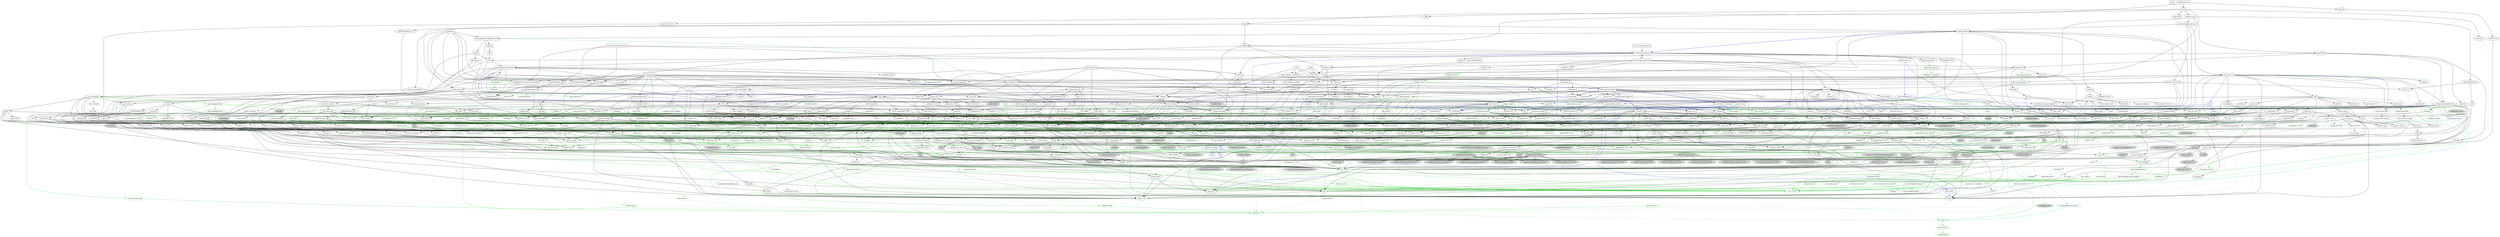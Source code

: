 digraph {
    0 [ label = "tests" shape = box]
    1 [ label = "catalyst-toolbox" shape = box]
    2 [ label = "chain-addr" shape = box]
    3 [ label = "chain-core" shape = box]
    4 [ label = "chain-ser" shape = box]
    5 [ label = "chain-crypto" shape = box]
    6 [ label = "typed-bytes" shape = box]
    7 [ label = "chain-impl-mockchain" shape = box]
    8 [ label = "cardano-legacy-address" shape = box]
    9 [ label = "chain-time" shape = box]
    10 [ label = "chain-vote" shape = box]
    11 [ label = "imhamt" shape = box]
    12 [ label = "sparse-array" shape = box]
    13 [ label = "chain-storage" shape = box]
    14 [ label = "jcli" shape = box]
    15 [ label = "jormungandr-lib" shape = box]
    16 [ label = "jormungandr-automation" shape = box]
    17 [ label = "jortestkit" shape = box]
    18 [ label = "jormungandr-integration-tests" shape = box]
    19 [ label = "hersir" shape = box]
    20 [ label = "thor" shape = box]
    21 [ label = "loki" shape = box]
    22 [ label = "mjolnir" shape = box]
    23 [ label = "snapshot-lib" shape = box]
    24 [ label = "symmetric-cipher" shape = box]
    25 [ label = "vit-servicing-station-lib" shape = box]
    26 [ label = "event-db" shape = box]
    27 [ label = "vit-servicing-station-tests" shape = box]
    28 [ label = "wallet" shape = box]
    29 [ label = "chain-path-derivation" shape = box]
    30 [ label = "hdkeygen" shape = box]
    31 [ label = "chain-network" shape = box]
    32 [ label = "jormungandrwallet" shape = box]
    33 [ label = "wallet-core" shape = box]
    34 [ label = "wallet-wasm-js" shape = box]
    35 [ label = "jormungandr" shape = box]
    36 [ label = "explorer" shape = box]
    37 [ label = "settings" shape = box]
    38 [ label = "blockchain" shape = box]
    39 [ label = "vit-servicing-station-cli" shape = box]
    40 [ label = "vit-servicing-station-server" shape = box]
    41 [ label = "iapyx" shape = box]
    42 [ label = "valgrind" shape = box]
    43 [ label = "vitup" shape = box]
    44 [ label = "mainnet-lib" shape = box]
    45 [ label = "mainnet-tools" shape = box]
    46 [ label = "scheduler-service-lib" shape = box]
    47 [ label = "signals-handler" shape = box]
    48 [ label = "snapshot-trigger-service" shape = box]
    49 [ label = "voting_tools_rs" shape = box]
    50 [ label = "integration-tests" shape = box]
    51 [ label = "cat-data-service" shape = box]
    52 [ label = "audit" shape = box]
    53 [ label = "sign" shape = box]
    54 [ label = "assert_cmd" ]
    55 [ label = "assert_fs" ]
    56 [ label = "bech32 0.8.1" ]
    57 [ label = "clap 4.2.1" ]
    58 [ label = "color-eyre" ]
    59 [ label = "csv" ]
    60 [ label = "fraction" ]
    61 [ label = "futures" ]
    62 [ label = "gag" ]
    63 [ label = "governor" ]
    64 [ label = "graphql_client" ]
    65 [ label = "hex" ]
    66 [ label = "image" ]
    67 [ label = "itertools 0.10.5" color = darkgreen]
    68 [ label = "once_cell" color = darkgreen]
    69 [ label = "predicates 2.1.5" ]
    70 [ label = "proptest" ]
    71 [ label = "qrcode" ]
    72 [ label = "quircs" ]
    73 [ label = "rand 0.8.5" color = darkgreen]
    74 [ label = "rand_chacha 0.3.1" color = darkgreen]
    75 [ label = "rayon" ]
    76 [ label = "regex" color = darkgreen]
    77 [ label = "reqwest" ]
    78 [ label = "rust_decimal" color = darkgreen]
    79 [ label = "rust_decimal_macros" color = green3]
    80 [ label = "serde" color = darkgreen]
    81 [ label = "serde_json" color = darkgreen]
    82 [ label = "serde_test" ]
    83 [ label = "serde_yaml" ]
    84 [ label = "sscanf" ]
    85 [ label = "test-strategy" color = green3]
    86 [ label = "thiserror" color = darkgreen]
    87 [ label = "time 0.3.20" color = darkgreen]
    88 [ label = "tokio" color = darkgreen]
    89 [ label = "tracing" color = darkgreen]
    90 [ label = "tracing-subscriber" ]
    91 [ label = "url" color = darkgreen]
    92 [ label = "versionisator" color = green3]
    93 [ label = "cryptoxide 0.4.4" ]
    94 [ label = "quickcheck" ]
    95 [ label = "curve25519-dalek-ng" ]
    96 [ label = "ed25519-bip32 0.4.1" ]
    97 [ label = "ed25519-dalek" ]
    98 [ label = "generic-array" color = darkgreen]
    99 [ label = "rand_core 0.6.4" color = darkgreen]
    100 [ label = "sha2 0.10.6" color = darkgreen]
    101 [ label = "smoke" color = blue]
    102 [ label = "lazy_static" color = darkgreen]
    103 [ label = "quickcheck_macros" color = green3]
    104 [ label = "strum" ]
    105 [ label = "strum_macros" color = green3]
    106 [ label = "tempfile" color = darkgreen]
    107 [ label = "cbor_event" ]
    108 [ label = "base64 0.21.0" color = darkgreen]
    109 [ label = "cfg-if 1.0.0" color = darkgreen]
    110 [ label = "const_format" ]
    111 [ label = "criterion" ]
    112 [ label = "rustc_version" color = green3]
    113 [ label = "trybuild" color = blue]
    114 [ label = "data-pile" ]
    115 [ label = "sled" ]
    116 [ label = "base64 0.13.1" ]
    117 [ label = "bincode" ]
    118 [ label = "bytes" color = darkgreen]
    119 [ label = "clap_complete" ]
    120 [ label = "gtmpl" ]
    121 [ label = "rand 0.7.3" ]
    122 [ label = "rpassword" ]
    123 [ label = "serde_derive" color = green3]
    124 [ label = "http" ]
    125 [ label = "humantime" ]
    126 [ label = "parity-multiaddr" ]
    127 [ label = "serde_with" ]
    128 [ label = "bytesize" ]
    129 [ label = "custom_debug" ]
    130 [ label = "flate2" ]
    131 [ label = "fs_extra" ]
    132 [ label = "json" ]
    133 [ label = "keynesis" ]
    134 [ label = "log" color = darkgreen]
    135 [ label = "netstat2" ]
    136 [ label = "os_info" ]
    137 [ label = "poldercast" ]
    138 [ label = "prost 0.9.0" color = darkgreen]
    139 [ label = "semver" color = darkgreen]
    140 [ label = "sysinfo" ]
    141 [ label = "tar" ]
    142 [ label = "tokio-stream" ]
    143 [ label = "tonic 0.6.2" ]
    144 [ label = "tonic-build 0.6.2" color = green3]
    145 [ label = "warp" ]
    146 [ label = "zip" ]
    147 [ label = "console" ]
    148 [ label = "dialoguer" ]
    149 [ label = "indicatif" ]
    150 [ label = "sha-1" ]
    151 [ label = "sha2 0.9.9" ]
    152 [ label = "bech32 0.7.3" ]
    153 [ label = "rstest" color = green3]
    154 [ label = "yaml-rust" ]
    155 [ label = "ctrlc" ]
    156 [ label = "slave-pool" ]
    157 [ label = "cocoon" ]
    158 [ label = "dirs" ]
    159 [ label = "zeroize" ]
    160 [ label = "async-trait" color = green3]
    161 [ label = "diesel" color = darkgreen]
    162 [ label = "diesel_migrations" ]
    163 [ label = "dotenv" ]
    164 [ label = "http-zipkin" ]
    165 [ label = "notify" ]
    166 [ label = "pretty_assertions 1.3.0" color = blue]
    167 [ label = "r2d2" color = darkgreen]
    168 [ label = "simplelog 0.8.0" ]
    169 [ label = "tracing-futures" ]
    170 [ label = "bb8" ]
    171 [ label = "bb8-postgres" ]
    172 [ label = "chrono" color = darkgreen]
    173 [ label = "dotenvy" ]
    174 [ label = "tokio-postgres" color = darkgreen]
    175 [ label = "cfg-if 0.1.10" ]
    176 [ label = "dyn-clone" color = darkgreen]
    177 [ label = "fake" ]
    178 [ label = "hyper" ]
    179 [ label = "postgres" color = darkgreen]
    180 [ label = "pretty_assertions 0.6.1" ]
    181 [ label = "rand_core 0.5.1" ]
    182 [ label = "refinery" ]
    183 [ label = "hashlink" ]
    184 [ label = "paste" color = blue]
    185 [ label = "http-body" ]
    186 [ label = "pin-project" ]
    187 [ label = "clear_on_drop" ]
    188 [ label = "console_error_panic_hook" ]
    189 [ label = "getrandom 0.2.9" color = darkgreen]
    190 [ label = "js-sys" color = darkgreen]
    191 [ label = "wasm-bindgen" color = darkgreen]
    192 [ label = "wasm-bindgen-test" color = blue]
    193 [ label = "web-sys" ]
    194 [ label = "arc-swap" ]
    195 [ label = "enum-as-inner" color = green3]
    196 [ label = "jsonrpsee-core" ]
    197 [ label = "jsonrpsee-http-server" ]
    198 [ label = "libc" color = darkgreen]
    199 [ label = "linked-hash-map" ]
    200 [ label = "local-ip-address" ]
    201 [ label = "lru" ]
    202 [ label = "nix 0.25.1" style = filled, fillcolor = lightgrey]
    203 [ label = "opentelemetry" ]
    204 [ label = "opentelemetry-otlp" ]
    205 [ label = "opentelemetry-semantic-conventions" ]
    206 [ label = "prometheus" style = dashed]
    207 [ label = "tokio-util 0.6.10" ]
    208 [ label = "tracing-appender" ]
    209 [ label = "tracing-opentelemetry" ]
    210 [ label = "trust-dns-resolver" ]
    211 [ label = "anyhow" color = darkgreen]
    212 [ label = "async-graphql" ]
    213 [ label = "async-graphql-warp" ]
    214 [ label = "futures-channel" color = darkgreen]
    215 [ label = "futures-util" color = darkgreen]
    216 [ label = "ed25519-bip32 0.3.2" ]
    217 [ label = "prettytable-rs" ]
    218 [ label = "warp-reverse-proxy" ]
    219 [ label = "diffy" ]
    220 [ label = "glob" ]
    221 [ label = "path-slash" ]
    222 [ label = "rustls" ]
    223 [ label = "rustls-pemfile" ]
    224 [ label = "tempdir" ]
    225 [ label = "tokio-rustls" ]
    226 [ label = "uuid 0.8.2" ]
    227 [ label = "walkdir" color = darkgreen]
    228 [ label = "cardano-serialization-lib" ]
    229 [ label = "pharos" ]
    230 [ label = "job_scheduler_ng" ]
    231 [ label = "num-traits" color = darkgreen]
    232 [ label = "uuid 1.3.1" ]
    233 [ label = "bytekind" ]
    234 [ label = "cddl" ]
    235 [ label = "ciborium" ]
    236 [ label = "dashmap" ]
    237 [ label = "insta" color = blue]
    238 [ label = "microtype" ]
    239 [ label = "nonempty" ]
    240 [ label = "tracing-test" color = blue]
    241 [ label = "validity" ]
    242 [ label = "libmath" ]
    243 [ label = "rand_chacha 0.2.2" ]
    244 [ label = "axum" ]
    245 [ label = "metrics" ]
    246 [ label = "metrics-exporter-prometheus" ]
    247 [ label = "tower" ]
    248 [ label = "tower-http" ]
    249 [ label = "clap_complete_command" ]
    250 [ label = "anstyle" ]
    251 [ label = "bstr" ]
    252 [ label = "doc-comment" ]
    253 [ label = "predicates 3.0.2" ]
    254 [ label = "predicates-core" ]
    255 [ label = "predicates-tree" ]
    256 [ label = "wait-timeout" ]
    257 [ label = "globwalk" ]
    258 [ label = "clap_builder" ]
    259 [ label = "clap_derive 4.2.0" color = green3, style = dashed]
    260 [ label = "backtrace" ]
    261 [ label = "color-spantrace" style = dashed]
    262 [ label = "eyre" ]
    263 [ label = "indenter" ]
    264 [ label = "owo-colors" ]
    265 [ label = "tracing-error" style = dashed]
    266 [ label = "csv-core" ]
    267 [ label = "itoa" color = darkgreen]
    268 [ label = "ryu" color = darkgreen]
    269 [ label = "num" ]
    270 [ label = "futures-core" color = darkgreen]
    271 [ label = "futures-executor" ]
    272 [ label = "futures-io" color = darkgreen]
    273 [ label = "futures-sink" color = darkgreen]
    274 [ label = "futures-task" color = darkgreen]
    275 [ label = "filedescriptor" ]
    276 [ label = "futures-timer" style = dashed]
    277 [ label = "no-std-compat" ]
    278 [ label = "nonzero_ext" ]
    279 [ label = "parking_lot 0.12.1" color = darkgreen]
    280 [ label = "smallvec" color = darkgreen]
    281 [ label = "graphql_query_derive" color = green3, style = dashed]
    282 [ label = "bytemuck" ]
    283 [ label = "byteorder" color = darkgreen]
    284 [ label = "color_quant" ]
    285 [ label = "gif" style = dashed]
    286 [ label = "jpeg-decoder" style = dashed]
    287 [ label = "num-iter" ]
    288 [ label = "num-rational 0.3.2" ]
    289 [ label = "png" style = dashed]
    290 [ label = "scoped_threadpool" style = dashed]
    291 [ label = "tiff" style = dashed]
    292 [ label = "either" color = darkgreen]
    293 [ label = "difflib" style = dashed]
    294 [ label = "float-cmp" style = dashed]
    295 [ label = "normalize-line-endings" style = dashed]
    296 [ label = "bit-set" style = dashed]
    297 [ label = "bitflags" color = darkgreen]
    298 [ label = "quick-error 2.0.1" style = dashed]
    299 [ label = "rand_xorshift" ]
    300 [ label = "regex-syntax 0.6.29" color = darkgreen]
    301 [ label = "rusty-fork" style = dashed]
    302 [ label = "unarray" ]
    303 [ label = "checked_int_cast" ]
    304 [ label = "num-derive" color = green3]
    305 [ label = "ppv-lite86" color = darkgreen]
    306 [ label = "rayon-core" ]
    307 [ label = "aho-corasick" color = darkgreen]
    308 [ label = "memchr" color = darkgreen]
    309 [ label = "encoding_rs" ]
    310 [ label = "h2" ]
    311 [ label = "hyper-rustls" style = "dashed,filled", fillcolor = lightgrey]
    312 [ label = "ipnet" ]
    313 [ label = "mime" ]
    314 [ label = "percent-encoding" color = darkgreen]
    315 [ label = "pin-project-lite" color = darkgreen]
    316 [ label = "serde_urlencoded" ]
    317 [ label = "tower-service" ]
    318 [ label = "wasm-bindgen-futures" ]
    319 [ label = "webpki-roots" style = "dashed,filled", fillcolor = lightgrey]
    320 [ label = "winreg" style = filled, fillcolor = lightgrey]
    321 [ label = "arrayvec 0.7.2" color = darkgreen]
    322 [ label = "borsh" color = darkgreen, style = dashed]
    323 [ label = "bytecheck" color = darkgreen, style = dashed]
    324 [ label = "rkyv" color = darkgreen, style = dashed]
    325 [ label = "quote" color = green3]
    326 [ label = "indexmap" color = darkgreen]
    327 [ label = "sscanf_macro" color = green3]
    328 [ label = "proc-macro2" color = green3]
    329 [ label = "structmeta" color = green3]
    330 [ label = "syn 1.0.109" color = green3]
    331 [ label = "thiserror-impl" color = green3]
    332 [ label = "num_threads" color = darkgreen, style = "dashed,filled", fillcolor = lightgrey]
    333 [ label = "time-core" color = darkgreen]
    334 [ label = "time-macros" color = green3, style = dashed]
    335 [ label = "autocfg" color = green3]
    336 [ label = "mio" color = darkgreen]
    337 [ label = "num_cpus" color = darkgreen]
    338 [ label = "signal-hook-registry" color = darkgreen, style = "dashed,filled", fillcolor = lightgrey]
    339 [ label = "socket2 0.4.9" color = darkgreen, style = dashed]
    340 [ label = "tokio-macros" color = green3, style = dashed]
    341 [ label = "windows-sys 0.45.0" color = darkgreen, style = filled, fillcolor = lightgrey]
    342 [ label = "tracing-attributes" color = green3, style = dashed]
    343 [ label = "tracing-core" color = darkgreen]
    344 [ label = "matchers" style = dashed]
    345 [ label = "nu-ansi-term" style = dashed]
    346 [ label = "sharded-slab" style = dashed]
    347 [ label = "thread_local" ]
    348 [ label = "tracing-log" style = dashed]
    349 [ label = "tracing-serde" style = dashed]
    350 [ label = "form_urlencoded" color = darkgreen]
    351 [ label = "idna 0.3.0" color = darkgreen]
    352 [ label = "platforms" color = green3]
    353 [ label = "env_logger" style = dashed]
    354 [ label = "digest 0.9.0" ]
    355 [ label = "subtle-ng" ]
    356 [ label = "curve25519-dalek" ]
    357 [ label = "ed25519" ]
    358 [ label = "typenum" color = darkgreen]
    359 [ label = "version_check" color = green3]
    360 [ label = "cpufeatures" color = darkgreen, style = filled, fillcolor = lightgrey]
    361 [ label = "digest 0.10.6" color = darkgreen]
    362 [ label = "heck 0.4.1" color = green3]
    363 [ label = "rustversion" color = red]
    364 [ label = "fastrand" color = darkgreen]
    365 [ label = "redox_syscall 0.3.5" color = darkgreen, style = filled, fillcolor = lightgrey]
    366 [ label = "rustix" color = darkgreen, style = filled, fillcolor = lightgrey]
    367 [ label = "const_format_proc_macros" color = green3]
    368 [ label = "atty" ]
    369 [ label = "cast" ]
    370 [ label = "clap 2.34.0" ]
    371 [ label = "criterion-plot" ]
    372 [ label = "oorandom" ]
    373 [ label = "plotters" ]
    374 [ label = "serde_cbor" ]
    375 [ label = "tinytemplate" ]
    376 [ label = "basic-toml" color = blue]
    377 [ label = "termcolor" color = darkgreen]
    378 [ label = "memmap2" ]
    379 [ label = "crc32fast" ]
    380 [ label = "crossbeam-epoch" ]
    381 [ label = "crossbeam-utils" ]
    382 [ label = "fs2" style = filled, fillcolor = lightgrey]
    383 [ label = "fxhash" ]
    384 [ label = "parking_lot 0.11.2" ]
    385 [ label = "gtmpl_value" ]
    386 [ label = "getrandom 0.1.16" style = dashed]
    387 [ label = "rand_hc" style = filled, fillcolor = lightgrey]
    388 [ label = "winapi" color = darkgreen, style = filled, fillcolor = lightgrey]
    389 [ label = "syn 2.0.13" color = green3]
    390 [ label = "fnv" color = darkgreen]
    391 [ label = "arrayref" ]
    392 [ label = "bs58" ]
    393 [ label = "data-encoding" ]
    394 [ label = "multihash" ]
    395 [ label = "static_assertions" ]
    396 [ label = "unsigned-varint 0.7.1" ]
    397 [ label = "serde_with_macros" color = green3, style = dashed]
    398 [ label = "custom_debug_derive" color = green3]
    399 [ label = "miniz_oxide 0.6.2" ]
    400 [ label = "cryptoxide 0.3.6" ]
    401 [ label = "prost-derive 0.9.0" color = green3, style = dashed]
    402 [ label = "core-foundation-sys" color = darkgreen, style = filled, fillcolor = lightgrey]
    403 [ label = "ntapi" style = filled, fillcolor = lightgrey]
    404 [ label = "filetime" ]
    405 [ label = "xattr" style = "dashed,filled", fillcolor = lightgrey]
    406 [ label = "tokio-util 0.7.7" color = darkgreen]
    407 [ label = "async-stream" ]
    408 [ label = "hyper-timeout" style = dashed]
    409 [ label = "tower-layer" ]
    410 [ label = "prost-build 0.9.0" color = green3, style = dashed]
    411 [ label = "headers" ]
    412 [ label = "mime_guess" ]
    413 [ label = "multiparty" style = dashed]
    414 [ label = "scoped-tls" ]
    415 [ label = "tokio-tungstenite" style = dashed]
    416 [ label = "aes" style = dashed]
    417 [ label = "bzip2" style = dashed]
    418 [ label = "constant_time_eq" style = dashed]
    419 [ label = "hmac 0.12.1" color = darkgreen]
    420 [ label = "pbkdf2 0.11.0" style = dashed]
    421 [ label = "sha1" ]
    422 [ label = "zstd" style = dashed]
    423 [ label = "encode_unicode 0.3.6" style = filled, fillcolor = lightgrey]
    424 [ label = "unicode-width" color = darkgreen]
    425 [ label = "windows-sys 0.42.0" style = filled, fillcolor = lightgrey]
    426 [ label = "shell-words" ]
    427 [ label = "number_prefix" ]
    428 [ label = "block-buffer 0.9.0" ]
    429 [ label = "opaque-debug" ]
    430 [ label = "nix 0.26.2" style = filled, fillcolor = lightgrey]
    431 [ label = "crossbeam-channel" ]
    432 [ label = "aes-gcm" ]
    433 [ label = "chacha20poly1305" ]
    434 [ label = "hmac 0.11.0" ]
    435 [ label = "pbkdf2 0.9.0" ]
    436 [ label = "dirs-sys" ]
    437 [ label = "zeroize_derive" color = green3, style = dashed]
    438 [ label = "diesel_derives" color = green3]
    439 [ label = "pq-sys" color = darkgreen, style = dashed]
    440 [ label = "migrations_internals" color = darkgreen]
    441 [ label = "migrations_macros" color = green3]
    442 [ label = "zipkin" ]
    443 [ label = "fsevent-sys" style = "dashed,filled", fillcolor = lightgrey]
    444 [ label = "inotify" style = filled, fillcolor = lightgrey]
    445 [ label = "kqueue" style = filled, fillcolor = lightgrey]
    446 [ label = "ctor" color = green3, style = filled, fillcolor = lightgrey]
    447 [ label = "diff" color = blue]
    448 [ label = "output_vt100" style = filled, fillcolor = lightgrey]
    449 [ label = "yansi" color = blue]
    450 [ label = "scheduled-thread-pool" color = darkgreen]
    451 [ label = "iana-time-zone" color = darkgreen, style = "dashed,filled", fillcolor = lightgrey]
    452 [ label = "num-integer" color = darkgreen]
    453 [ label = "time 0.1.45" color = darkgreen, style = dashed]
    454 [ label = "fallible-iterator" color = darkgreen]
    455 [ label = "phf" color = darkgreen]
    456 [ label = "postgres-protocol" color = darkgreen]
    457 [ label = "postgres-types" color = darkgreen]
    458 [ label = "socket2 0.5.1" color = darkgreen]
    459 [ label = "httparse" ]
    460 [ label = "httpdate" ]
    461 [ label = "want" ]
    462 [ label = "ansi_term 0.11.0" ]
    463 [ label = "difference" ]
    464 [ label = "refinery-core" color = darkgreen]
    465 [ label = "refinery-macros" color = green3]
    466 [ label = "hashbrown 0.12.3" color = darkgreen]
    467 [ label = "paste-impl" color = turquoise3]
    468 [ label = "proc-macro-hack" color = turquoise3]
    469 [ label = "pin-project-internal" color = green3]
    470 [ label = "cc" color = green3]
    471 [ label = "wasi 0.11.0+wasi-snapshot-preview1" color = darkgreen, style = filled, fillcolor = lightgrey]
    472 [ label = "wasm-bindgen-macro" color = green3]
    473 [ label = "wasm-bindgen-test-macro" color = turquoise3]
    474 [ label = "beef" ]
    475 [ label = "jsonrpsee-types" ]
    476 [ label = "rustc-hash" style = dashed]
    477 [ label = "globset" ]
    478 [ label = "unicase" color = darkgreen]
    479 [ label = "neli" style = filled, fillcolor = lightgrey]
    480 [ label = "memoffset 0.6.5" style = "dashed,filled", fillcolor = lightgrey]
    481 [ label = "pin-utils" color = darkgreen]
    482 [ label = "opentelemetry_api" ]
    483 [ label = "opentelemetry_sdk" ]
    484 [ label = "opentelemetry-proto" ]
    485 [ label = "prost 0.11.8" color = darkgreen, style = dashed]
    486 [ label = "tonic 0.8.3" style = dashed]
    487 [ label = "protobuf" style = dashed]
    488 [ label = "slab" color = darkgreen]
    489 [ label = "ipconfig" style = "dashed,filled", fillcolor = lightgrey]
    490 [ label = "lru-cache" ]
    491 [ label = "resolv-conf" style = dashed]
    492 [ label = "trust-dns-proto" ]
    493 [ label = "async-graphql-derive" color = green3]
    494 [ label = "async-graphql-parser" color = darkgreen]
    495 [ label = "async-graphql-value" color = darkgreen]
    496 [ label = "fast_chemail" style = dashed]
    497 [ label = "multer" ]
    498 [ label = "futures-macro" color = green3, style = dashed]
    499 [ label = "encode_unicode 1.0.0" ]
    500 [ label = "is-terminal" ]
    501 [ label = "term" ]
    502 [ label = "ansi_term 0.12.1" ]
    503 [ label = "ring" ]
    504 [ label = "sct" ]
    505 [ label = "webpki" ]
    506 [ label = "rand 0.4.6" ]
    507 [ label = "remove_dir_all" ]
    508 [ label = "same-file" color = darkgreen]
    509 [ label = "winapi-util" color = darkgreen, style = filled, fillcolor = lightgrey]
    510 [ label = "noop_proc_macro" color = green3, style = filled, fillcolor = lightgrey]
    511 [ label = "num-bigint" ]
    512 [ label = "rand_os" style = filled, fillcolor = lightgrey]
    513 [ label = "schemars" color = darkgreen]
    514 [ label = "serde-wasm-bindgen 0.4.5" style = filled, fillcolor = lightgrey]
    515 [ label = "cron" ]
    516 [ label = "libm" color = darkgreen, style = dashed]
    517 [ label = "abnf_to_pest" ]
    518 [ label = "base16" ]
    519 [ label = "base64-url" style = dashed]
    520 [ label = "clap 3.2.23" style = dashed]
    521 [ label = "codespan-reporting" color = darkgreen]
    522 [ label = "crossterm" style = "dashed,filled", fillcolor = lightgrey]
    523 [ label = "displaydoc" color = green3]
    524 [ label = "hexf-parse" ]
    525 [ label = "itertools 0.11.0" ]
    526 [ label = "lexical-core" ]
    527 [ label = "pest_meta" ]
    528 [ label = "pest_vm" ]
    529 [ label = "regex-syntax 0.7.4" style = dashed]
    530 [ label = "serde-wasm-bindgen 0.5.0" style = "dashed,filled", fillcolor = lightgrey]
    531 [ label = "simplelog 0.12.1" ]
    532 [ label = "uriparse" style = dashed]
    533 [ label = "ciborium-io" ]
    534 [ label = "ciborium-ll" ]
    535 [ label = "hashbrown 0.14.0" ]
    536 [ label = "lock_api" color = darkgreen]
    537 [ label = "parking_lot_core 0.9.8" color = darkgreen]
    538 [ label = "similar" color = blue]
    539 [ label = "microtype-macro" color = green3]
    540 [ label = "secrecy" style = dashed]
    541 [ label = "tracing-test-macro" color = turquoise3]
    542 [ label = "rand 0.3.23" ]
    543 [ label = "axum-core" ]
    544 [ label = "matchit" ]
    545 [ label = "serde_path_to_error" style = dashed]
    546 [ label = "sync_wrapper" ]
    547 [ label = "ahash 0.7.6" color = darkgreen]
    548 [ label = "metrics-macros" color = green3]
    549 [ label = "metrics-util" ]
    550 [ label = "quanta" ]
    551 [ label = "http-range-header" ]
    552 [ label = "clap_complete_fig" style = dashed]
    553 [ label = "clap_complete_nushell" style = dashed]
    554 [ label = "regex-automata" style = dashed]
    555 [ label = "termtree" ]
    556 [ label = "ignore" ]
    557 [ label = "anstream" style = dashed]
    558 [ label = "clap_lex 0.4.1" ]
    559 [ label = "strsim" color = darkgreen, style = dashed]
    560 [ label = "addr2line" ]
    561 [ label = "object" ]
    562 [ label = "rustc-demangle" ]
    563 [ label = "num-complex" ]
    564 [ label = "num-rational 0.4.1" ]
    565 [ label = "graphql_client_codegen" color = green3, style = dashed]
    566 [ label = "weezl" style = dashed]
    567 [ label = "deflate" style = dashed]
    568 [ label = "miniz_oxide 0.3.7" style = dashed]
    569 [ label = "miniz_oxide 0.4.4" style = dashed]
    570 [ label = "bit-vec" style = dashed]
    571 [ label = "quick-error 1.2.3" style = dashed]
    572 [ label = "crossbeam-deque" ]
    573 [ label = "borsh-derive" color = green3, style = dashed]
    574 [ label = "hashbrown 0.13.2" color = darkgreen, style = dashed]
    575 [ label = "bytecheck_derive" color = green3, style = dashed]
    576 [ label = "ptr_meta" color = darkgreen, style = dashed]
    577 [ label = "simdutf8" color = darkgreen, style = dashed]
    578 [ label = "rend" color = darkgreen, style = dashed]
    579 [ label = "rkyv_derive" color = green3, style = dashed]
    580 [ label = "seahash" color = darkgreen, style = dashed]
    581 [ label = "unicode-ident" color = green3]
    582 [ label = "structmeta-derive" color = green3]
    583 [ label = "hermit-abi 0.2.6" color = darkgreen, style = filled, fillcolor = lightgrey]
    584 [ label = "windows-targets 0.42.2" color = darkgreen, style = filled, fillcolor = lightgrey]
    585 [ label = "valuable" color = darkgreen, style = "dashed,filled", fillcolor = lightgrey]
    586 [ label = "overload" style = dashed]
    587 [ label = "unicode-bidi" color = darkgreen]
    588 [ label = "unicode-normalization" color = darkgreen]
    589 [ label = "subtle" color = darkgreen]
    590 [ label = "signature" ]
    591 [ label = "block-buffer 0.10.4" color = darkgreen, style = dashed]
    592 [ label = "crypto-common" color = darkgreen]
    593 [ label = "instant" color = darkgreen]
    594 [ label = "errno" color = darkgreen, style = filled, fillcolor = lightgrey]
    595 [ label = "io-lifetimes" color = darkgreen]
    596 [ label = "linux-raw-sys" color = darkgreen, style = filled, fillcolor = lightgrey]
    597 [ label = "unicode-xid" color = green3]
    598 [ label = "hermit-abi 0.1.19" style = filled, fillcolor = lightgrey]
    599 [ label = "textwrap 0.11.0" ]
    600 [ label = "plotters-backend" ]
    601 [ label = "plotters-svg" style = dashed]
    602 [ label = "half" ]
    603 [ label = "memoffset 0.8.0" ]
    604 [ label = "scopeguard" color = darkgreen]
    605 [ label = "parking_lot_core 0.8.6" ]
    606 [ label = "wasi 0.9.0+wasi-snapshot-preview1" style = "dashed,filled", fillcolor = lightgrey]
    607 [ label = "winapi-i686-pc-windows-gnu" color = darkgreen, style = filled, fillcolor = lightgrey]
    608 [ label = "winapi-x86_64-pc-windows-gnu" color = darkgreen, style = filled, fillcolor = lightgrey]
    609 [ label = "multihash-derive" color = green3, style = dashed]
    610 [ label = "unsigned-varint 0.5.1" ]
    611 [ label = "darling" color = green3]
    612 [ label = "synstructure" color = green3]
    613 [ label = "adler" ]
    614 [ label = "redox_syscall 0.2.16" style = filled, fillcolor = lightgrey]
    615 [ label = "async-stream-impl" color = green3]
    616 [ label = "tokio-io-timeout" style = dashed]
    617 [ label = "heck 0.3.3" color = green3, style = dashed]
    618 [ label = "multimap" color = green3, style = dashed]
    619 [ label = "petgraph" color = green3, style = dashed]
    620 [ label = "prost-types 0.9.0" color = green3, style = dashed]
    621 [ label = "which" color = green3, style = dashed]
    622 [ label = "headers-core" ]
    623 [ label = "try-lock" ]
    624 [ label = "tungstenite" style = dashed]
    625 [ label = "cipher 0.3.0" ]
    626 [ label = "bzip2-sys" style = dashed]
    627 [ label = "password-hash" style = dashed]
    628 [ label = "zstd-safe" style = dashed]
    629 [ label = "windows_aarch64_gnullvm 0.42.2" color = darkgreen, style = filled, fillcolor = lightgrey]
    630 [ label = "windows_aarch64_msvc 0.42.2" color = darkgreen, style = filled, fillcolor = lightgrey]
    631 [ label = "windows_i686_gnu 0.42.2" color = darkgreen, style = filled, fillcolor = lightgrey]
    632 [ label = "windows_i686_msvc 0.42.2" color = darkgreen, style = filled, fillcolor = lightgrey]
    633 [ label = "windows_x86_64_gnu 0.42.2" color = darkgreen, style = filled, fillcolor = lightgrey]
    634 [ label = "windows_x86_64_gnullvm 0.42.2" color = darkgreen, style = filled, fillcolor = lightgrey]
    635 [ label = "windows_x86_64_msvc 0.42.2" color = darkgreen, style = filled, fillcolor = lightgrey]
    636 [ label = "aead 0.4.3" ]
    637 [ label = "ctr" ]
    638 [ label = "ghash" ]
    639 [ label = "aead 0.5.2" ]
    640 [ label = "chacha20" ]
    641 [ label = "cipher 0.4.4" ]
    642 [ label = "poly1305" ]
    643 [ label = "crypto-mac" ]
    644 [ label = "redox_users" style = filled, fillcolor = lightgrey]
    645 [ label = "vcpkg" color = green3, style = "dashed,filled", fillcolor = lightgrey]
    646 [ label = "lazycell" ]
    647 [ label = "zipkin-types" ]
    648 [ label = "inotify-sys" style = filled, fillcolor = lightgrey]
    649 [ label = "kqueue-sys" style = filled, fillcolor = lightgrey]
    650 [ label = "android_system_properties" color = darkgreen, style = "dashed,filled", fillcolor = lightgrey]
    651 [ label = "iana-time-zone-haiku" color = darkgreen, style = "dashed,filled", fillcolor = lightgrey]
    652 [ label = "windows" color = darkgreen, style = "dashed,filled", fillcolor = lightgrey]
    653 [ label = "wasi 0.10.0+wasi-snapshot-preview1" color = darkgreen, style = filled, fillcolor = lightgrey]
    654 [ label = "phf_shared" color = darkgreen]
    655 [ label = "md-5" color = darkgreen]
    656 [ label = "stringprep" color = darkgreen]
    657 [ label = "siphasher" color = darkgreen]
    658 [ label = "toml" color = darkgreen]
    659 [ label = "jobserver" color = green3, style = dashed]
    660 [ label = "wasm-bindgen-macro-support" color = green3]
    661 [ label = "tonic-build 0.8.4" color = green3, style = dashed]
    662 [ label = "prost-derive 0.11.8" color = green3, style = dashed]
    663 [ label = "widestring" style = "dashed,filled", fillcolor = lightgrey]
    664 [ label = "hostname" style = dashed]
    665 [ label = "idna 0.2.3" ]
    666 [ label = "tinyvec" color = darkgreen]
    667 [ label = "Inflector" color = green3]
    668 [ label = "proc-macro-crate 1.3.1" color = green3]
    669 [ label = "pest" color = darkgreen]
    670 [ label = "ascii_utils" style = dashed]
    671 [ label = "spin 0.9.8" ]
    672 [ label = "hermit-abi 0.3.1" color = darkgreen, style = filled, fillcolor = lightgrey]
    673 [ label = "dirs-next" ]
    674 [ label = "spin 0.5.2" style = filled, fillcolor = lightgrey]
    675 [ label = "untrusted" ]
    676 [ label = "fuchsia-cprng" style = filled, fillcolor = lightgrey]
    677 [ label = "rand_core 0.3.1" style = filled, fillcolor = lightgrey]
    678 [ label = "rdrand" style = filled, fillcolor = lightgrey]
    679 [ label = "cloudabi" style = filled, fillcolor = lightgrey]
    680 [ label = "rand_core 0.4.2" style = filled, fillcolor = lightgrey]
    681 [ label = "schemars_derive" color = green3, style = dashed]
    682 [ label = "nom" ]
    683 [ label = "abnf" ]
    684 [ label = "pretty" ]
    685 [ label = "clap_derive 3.2.18" color = green3, style = dashed]
    686 [ label = "clap_lex 0.2.4" style = dashed]
    687 [ label = "textwrap 0.16.0" style = dashed]
    688 [ label = "crossterm_winapi" style = "dashed,filled", fillcolor = lightgrey]
    689 [ label = "signal-hook" style = "dashed,filled", fillcolor = lightgrey]
    690 [ label = "signal-hook-mio" style = "dashed,filled", fillcolor = lightgrey]
    691 [ label = "lexical-parse-float" style = dashed]
    692 [ label = "lexical-parse-integer" style = dashed]
    693 [ label = "lexical-util" ]
    694 [ label = "lexical-write-float" style = dashed]
    695 [ label = "lexical-write-integer" style = dashed]
    696 [ label = "windows-targets 0.48.0" color = darkgreen, style = filled, fillcolor = lightgrey]
    697 [ label = "atomic-shim" style = dashed]
    698 [ label = "hashbrown 0.11.2" style = dashed]
    699 [ label = "sketches-ddsketch" style = dashed]
    700 [ label = "mach" style = filled, fillcolor = lightgrey]
    701 [ label = "raw-cpuid" style = filled, fillcolor = lightgrey]
    702 [ label = "anstyle-parse" style = dashed]
    703 [ label = "anstyle-wincon" style = "dashed,filled", fillcolor = lightgrey]
    704 [ label = "concolor-override" style = dashed]
    705 [ label = "concolor-query" style = dashed]
    706 [ label = "utf8parse" style = dashed]
    707 [ label = "gimli" ]
    708 [ label = "graphql-introspection-query" color = green3, style = dashed]
    709 [ label = "graphql-parser" color = green3, style = dashed]
    710 [ label = "adler32" style = dashed]
    711 [ label = "borsh-derive-internal" color = green3, style = dashed]
    712 [ label = "borsh-schema-derive-internal" color = green3, style = dashed]
    713 [ label = "proc-macro-crate 0.1.5" color = green3, style = dashed]
    714 [ label = "ahash 0.8.3" color = darkgreen, style = dashed]
    715 [ label = "ptr_meta_derive" color = green3, style = dashed]
    716 [ label = "errno-dragonfly" color = darkgreen, style = filled, fillcolor = lightgrey]
    717 [ label = "windows-sys 0.48.0" color = darkgreen, style = "dashed,filled", fillcolor = lightgrey]
    718 [ label = "proc-macro-error" color = green3, style = dashed]
    719 [ label = "darling_core" color = green3]
    720 [ label = "darling_macro" color = green3]
    721 [ label = "unicode-segmentation" color = darkgreen]
    722 [ label = "fixedbitset" color = green3, style = dashed]
    723 [ label = "utf-8" style = dashed]
    724 [ label = "pkg-config" color = green3, style = dashed]
    725 [ label = "base64ct" style = dashed]
    726 [ label = "zstd-sys" style = dashed]
    727 [ label = "polyval" ]
    728 [ label = "inout" ]
    729 [ label = "universal-hash 0.5.0" ]
    730 [ label = "cxx" color = darkgreen, style = "dashed,filled", fillcolor = lightgrey]
    731 [ label = "cxx-build" color = green3, style = "dashed,filled", fillcolor = lightgrey]
    732 [ label = "wasm-bindgen-backend" color = green3]
    733 [ label = "wasm-bindgen-shared" color = green3]
    734 [ label = "prettyplease" color = green3, style = dashed]
    735 [ label = "prost-build 0.11.8" color = green3, style = dashed]
    736 [ label = "match_cfg" style = dashed]
    737 [ label = "matches" ]
    738 [ label = "tinyvec_macros" color = darkgreen, style = dashed]
    739 [ label = "toml_edit" color = green3]
    740 [ label = "ucd-trie" color = darkgreen]
    741 [ label = "dirs-sys-next" ]
    742 [ label = "serde_derive_internals" color = green3, style = dashed]
    743 [ label = "minimal-lexical" ]
    744 [ label = "abnf-core" ]
    745 [ label = "arrayvec 0.5.2" ]
    746 [ label = "typed-arena" ]
    747 [ label = "os_str_bytes" style = dashed]
    748 [ label = "windows_aarch64_gnullvm 0.48.0" color = darkgreen, style = filled, fillcolor = lightgrey]
    749 [ label = "windows_aarch64_msvc 0.48.0" color = darkgreen, style = filled, fillcolor = lightgrey]
    750 [ label = "windows_i686_gnu 0.48.0" color = darkgreen, style = filled, fillcolor = lightgrey]
    751 [ label = "windows_i686_msvc 0.48.0" color = darkgreen, style = filled, fillcolor = lightgrey]
    752 [ label = "windows_x86_64_gnu 0.48.0" color = darkgreen, style = filled, fillcolor = lightgrey]
    753 [ label = "windows_x86_64_gnullvm 0.48.0" color = darkgreen, style = filled, fillcolor = lightgrey]
    754 [ label = "windows_x86_64_msvc 0.48.0" color = darkgreen, style = filled, fillcolor = lightgrey]
    755 [ label = "combine" color = green3, style = dashed]
    756 [ label = "proc-macro-error-attr" color = green3, style = dashed]
    757 [ label = "ident_case" color = green3]
    758 [ label = "universal-hash 0.4.1" ]
    759 [ label = "cxxbridge-flags" color = green3, style = "dashed,filled", fillcolor = lightgrey]
    760 [ label = "cxxbridge-macro" color = green3, style = "dashed,filled", fillcolor = lightgrey]
    761 [ label = "link-cplusplus" color = darkgreen, style = "dashed,filled", fillcolor = lightgrey]
    762 [ label = "scratch" color = green3, style = "dashed,filled", fillcolor = lightgrey]
    763 [ label = "bumpalo" color = green3]
    764 [ label = "prost-types 0.11.8" color = green3, style = dashed]
    765 [ label = "toml_datetime" color = green3]
    766 [ label = "winnow" color = green3]
    767 [ label = "ascii" color = green3, style = dashed]
    768 [ label = "unreachable" color = green3, style = dashed]
    769 [ label = "void" color = green3, style = dashed]
    1 -> 58 [ ]
    1 -> 62 [ ]
    1 -> 63 [ ]
    1 -> 18 [ ]
    1 -> 71 [ ]
    1 -> 72 [ ]
    1 -> 84 [ ]
    1 -> 24 [ ]
    1 -> 25 [ style = dotted]
    1 -> 25 [ color = blue]
    1 -> 28 [ ]
    2 -> 3 [ ]
    2 -> 5 [ ]
    2 -> 5 [ color = blue]
    3 -> 4 [ ]
    4 -> 86 [ ]
    5 -> 56 [ ]
    5 -> 95 [ ]
    5 -> 96 [ ]
    5 -> 97 [ ]
    5 -> 65 [ ]
    5 -> 70 [ style = dotted]
    5 -> 70 [ color = blue]
    5 -> 94 [ style = dotted]
    5 -> 94 [ color = blue]
    5 -> 75 [ ]
    5 -> 100 [ ]
    5 -> 101 [ color = blue]
    5 -> 85 [ color = green3, style = dotted]
    5 -> 85 [ color = turquoise3]
    5 -> 6 [ ]
    7 -> 8 [ ]
    7 -> 2 [ ]
    7 -> 2 [ color = blue]
    7 -> 9 [ ]
    7 -> 9 [ color = blue]
    7 -> 10 [ ]
    7 -> 11 [ ]
    7 -> 103 [ color = green3, style = dotted]
    7 -> 103 [ color = turquoise3]
    7 -> 12 [ ]
    7 -> 104 [ ]
    7 -> 89 [ ]
    8 -> 107 [ ]
    8 -> 96 [ ]
    9 -> 3 [ ]
    9 -> 70 [ style = dotted]
    9 -> 70 [ color = blue]
    9 -> 94 [ style = dotted]
    9 -> 94 [ color = blue]
    9 -> 85 [ color = green3, style = dotted]
    9 -> 85 [ color = turquoise3]
    10 -> 108 [ ]
    10 -> 3 [ ]
    10 -> 5 [ ]
    10 -> 110 [ ]
    10 -> 111 [ color = blue]
    11 -> 111 [ color = blue]
    11 -> 70 [ style = dotted]
    11 -> 70 [ color = blue]
    11 -> 112 [ color = green3]
    11 -> 85 [ color = green3, style = dotted]
    11 -> 85 [ color = turquoise3]
    11 -> 86 [ ]
    11 -> 113 [ color = blue]
    12 -> 70 [ color = blue]
    12 -> 85 [ color = turquoise3]
    13 -> 111 [ style = dotted]
    13 -> 114 [ ]
    13 -> 99 [ style = dotted]
    13 -> 99 [ color = blue]
    13 -> 115 [ ]
    13 -> 106 [ style = dotted]
    13 -> 106 [ color = blue]
    13 -> 86 [ ]
    14 -> 55 [ color = blue]
    14 -> 119 [ ]
    14 -> 120 [ ]
    14 -> 15 [ ]
    14 -> 69 [ color = blue]
    14 -> 77 [ ]
    14 -> 122 [ ]
    14 -> 92 [ color = green3]
    15 -> 117 [ color = blue]
    15 -> 7 [ ]
    15 -> 7 [ color = blue]
    15 -> 124 [ ]
    15 -> 125 [ ]
    15 -> 126 [ ]
    15 -> 127 [ ]
    15 -> 83 [ color = blue]
    16 -> 54 [ ]
    16 -> 13 [ ]
    16 -> 64 [ ]
    16 -> 14 [ ]
    16 -> 17 [ ]
    16 -> 132 [ ]
    16 -> 135 [ ]
    16 -> 137 [ ]
    16 -> 143 [ ]
    16 -> 144 [ color = green3]
    16 -> 90 [ ]
    17 -> 55 [ ]
    17 -> 56 [ ]
    17 -> 128 [ ]
    17 -> 59 [ ]
    17 -> 129 [ ]
    17 -> 148 [ ]
    17 -> 131 [ ]
    17 -> 65 [ ]
    17 -> 125 [ ]
    17 -> 149 [ ]
    17 -> 136 [ ]
    17 -> 69 [ ]
    17 -> 77 [ ]
    17 -> 139 [ ]
    17 -> 83 [ ]
    17 -> 150 [ ]
    17 -> 151 [ ]
    17 -> 140 [ ]
    17 -> 141 [ ]
    17 -> 145 [ ]
    17 -> 146 [ ]
    18 -> 152 [ ]
    18 -> 19 [ ]
    18 -> 22 [ ]
    18 -> 153 [ color = green3]
    19 -> 155 [ ]
    19 -> 156 [ ]
    19 -> 20 [ ]
    20 -> 157 [ ]
    20 -> 158 [ ]
    20 -> 16 [ ]
    21 -> 20 [ ]
    22 -> 21 [ ]
    23 -> 60 [ ]
    23 -> 15 [ ]
    23 -> 77 [ ]
    23 -> 79 [ color = green3]
    23 -> 82 [ style = dotted]
    23 -> 82 [ color = blue]
    24 -> 93 [ ]
    24 -> 73 [ ]
    24 -> 86 [ ]
    24 -> 159 [ ]
    25 -> 162 [ ]
    25 -> 163 [ ]
    25 -> 26 [ ]
    25 -> 164 [ ]
    25 -> 165 [ ]
    25 -> 166 [ color = blue]
    25 -> 168 [ ]
    25 -> 169 [ ]
    25 -> 90 [ ]
    25 -> 27 [ color = blue]
    26 -> 171 [ ]
    26 -> 173 [ ]
    26 -> 78 [ ]
    26 -> 86 [ ]
    27 -> 54 [ ]
    27 -> 175 [ ]
    27 -> 57 [ ]
    27 -> 176 [ ]
    27 -> 177 [ ]
    27 -> 17 [ ]
    27 -> 180 [ ]
    27 -> 182 [ ]
    27 -> 23 [ ]
    27 -> 25 [ ]
    28 -> 183 [ ]
    28 -> 30 [ ]
    28 -> 15 [ ]
    29 -> 184 [ color = blue]
    29 -> 94 [ color = blue]
    29 -> 103 [ color = turquoise3]
    29 -> 86 [ ]
    30 -> 8 [ ]
    30 -> 2 [ ]
    30 -> 29 [ ]
    31 -> 5 [ ]
    31 -> 61 [ ]
    31 -> 86 [ ]
    31 -> 143 [ ]
    31 -> 144 [ color = green3]
    32 -> 33 [ ]
    33 -> 152 [ ]
    33 -> 24 [ ]
    33 -> 28 [ ]
    34 -> 187 [ ]
    34 -> 33 [ ]
    34 -> 192 [ color = blue]
    35 -> 194 [ ]
    35 -> 31 [ ]
    35 -> 13 [ ]
    35 -> 57 [ ]
    35 -> 164 [ ]
    35 -> 15 [ ]
    35 -> 197 [ ]
    35 -> 200 [ ]
    35 -> 202 [ arrowType = empty, fillcolor = lightgrey]
    35 -> 204 [ ]
    35 -> 205 [ ]
    35 -> 137 [ ]
    35 -> 206 [ style = dotted]
    35 -> 77 [ ]
    35 -> 208 [ ]
    35 -> 209 [ ]
    35 -> 210 [ ]
    35 -> 92 [ color = green3]
    35 -> 145 [ ]
    36 -> 213 [ ]
    36 -> 31 [ ]
    36 -> 164 [ ]
    36 -> 18 [ ]
    36 -> 204 [ ]
    36 -> 205 [ ]
    36 -> 208 [ ]
    36 -> 209 [ ]
    37 -> 115 [ ]
    37 -> 86 [ ]
    38 -> 7 [ ]
    38 -> 201 [ ]
    39 -> 25 [ ]
    40 -> 204 [ ]
    40 -> 205 [ ]
    40 -> 208 [ ]
    40 -> 209 [ ]
    40 -> 25 [ ]
    41 -> 1 [ ]
    41 -> 216 [ ]
    41 -> 217 [ ]
    41 -> 42 [ ]
    42 -> 16 [ ]
    42 -> 25 [ ]
    42 -> 33 [ ]
    42 -> 218 [ ]
    43 -> 219 [ ]
    43 -> 45 [ ]
    43 -> 221 [ ]
    43 -> 208 [ ]
    43 -> 226 [ ]
    43 -> 42 [ ]
    44 -> 228 [ ]
    44 -> 229 [ ]
    44 -> 23 [ ]
    44 -> 224 [ ]
    44 -> 20 [ ]
    45 -> 230 [ ]
    45 -> 44 [ ]
    45 -> 217 [ ]
    45 -> 48 [ ]
    46 -> 172 [ ]
    46 -> 57 [ ]
    46 -> 61 [ ]
    46 -> 17 [ ]
    46 -> 232 [ ]
    47 -> 61 [ ]
    47 -> 88 [ ]
    48 -> 1 [ ]
    48 -> 46 [ ]
    48 -> 47 [ ]
    48 -> 49 [ ]
    49 -> 233 [ ]
    49 -> 228 [ ]
    49 -> 234 [ ]
    49 -> 57 [ ]
    49 -> 58 [ ]
    49 -> 236 [ ]
    49 -> 158 [ ]
    49 -> 237 [ color = blue]
    49 -> 238 [ ]
    49 -> 239 [ ]
    49 -> 70 [ ]
    49 -> 75 [ ]
    49 -> 78 [ ]
    49 -> 85 [ color = green3]
    49 -> 240 [ color = blue]
    49 -> 241 [ ]
    50 -> 41 [ ]
    50 -> 242 [ ]
    50 -> 43 [ ]
    51 -> 244 [ ]
    51 -> 57 [ ]
    51 -> 26 [ ]
    51 -> 246 [ ]
    51 -> 127 [ ]
    51 -> 248 [ ]
    51 -> 90 [ ]
    52 -> 13 [ ]
    52 -> 249 [ ]
    52 -> 58 [ ]
    52 -> 28 [ ]
    53 -> 13 [ ]
    53 -> 249 [ ]
    53 -> 58 [ ]
    53 -> 28 [ ]
    54 -> 251 [ ]
    54 -> 252 [ ]
    54 -> 253 [ ]
    54 -> 255 [ ]
    54 -> 256 [ ]
    55 -> 252 [ ]
    55 -> 257 [ ]
    55 -> 253 [ ]
    55 -> 255 [ ]
    55 -> 106 [ ]
    57 -> 258 [ ]
    57 -> 259 [ color = green3, style = dotted]
    58 -> 260 [ ]
    58 -> 261 [ style = dotted]
    58 -> 262 [ ]
    59 -> 266 [ ]
    59 -> 267 [ ]
    59 -> 268 [ ]
    59 -> 80 [ ]
    60 -> 102 [ style = dotted]
    60 -> 269 [ ]
    61 -> 271 [ style = dotted]
    62 -> 275 [ ]
    62 -> 106 [ ]
    63 -> 61 [ style = dotted]
    63 -> 276 [ style = dotted]
    63 -> 277 [ ]
    63 -> 278 [ ]
    63 -> 279 [ ]
    63 -> 73 [ style = dotted]
    64 -> 281 [ color = green3, style = dotted]
    66 -> 282 [ ]
    66 -> 285 [ style = dotted]
    66 -> 287 [ ]
    66 -> 288 [ ]
    66 -> 289 [ style = dotted]
    66 -> 290 [ style = dotted]
    66 -> 291 [ style = dotted]
    67 -> 292 [ color = darkgreen]
    69 -> 293 [ style = dotted]
    69 -> 294 [ style = dotted]
    69 -> 67 [ ]
    69 -> 295 [ style = dotted]
    69 -> 254 [ ]
    69 -> 76 [ style = dotted]
    70 -> 296 [ style = dotted]
    70 -> 283 [ ]
    70 -> 102 [ style = dotted]
    70 -> 231 [ ]
    70 -> 298 [ style = dotted]
    70 -> 73 [ ]
    70 -> 299 [ ]
    70 -> 300 [ style = dotted]
    70 -> 301 [ style = dotted]
    70 -> 302 [ ]
    71 -> 303 [ ]
    71 -> 66 [ style = dotted]
    72 -> 304 [ color = green3]
    72 -> 231 [ ]
    72 -> 86 [ ]
    73 -> 74 [ color = darkgreen, style = dotted]
    74 -> 305 [ color = darkgreen]
    74 -> 99 [ color = darkgreen]
    75 -> 292 [ ]
    75 -> 306 [ ]
    76 -> 307 [ color = darkgreen, style = dotted]
    76 -> 300 [ color = darkgreen]
    77 -> 309 [ arrowType = empty, fillcolor = lightgrey]
    77 -> 311 [ arrowType = empty, fillcolor = lightgrey, style = dotted]
    77 -> 312 [ arrowType = empty, fillcolor = lightgrey]
    77 -> 313 [ arrowType = empty, fillcolor = lightgrey]
    77 -> 223 [ arrowType = empty, fillcolor = lightgrey, style = dotted]
    77 -> 81 [ style = dotted]
    77 -> 81 [ arrowType = empty, fillcolor = lightgrey]
    77 -> 316 [ ]
    77 -> 91 [ ]
    77 -> 318 [ arrowType = empty, fillcolor = lightgrey]
    77 -> 319 [ arrowType = empty, fillcolor = lightgrey, style = dotted]
    77 -> 320 [ arrowType = empty, fillcolor = lightgrey]
    78 -> 321 [ color = darkgreen]
    78 -> 322 [ color = darkgreen, style = dotted]
    78 -> 179 [ color = darkgreen, style = dotted]
    78 -> 324 [ color = darkgreen, style = dotted]
    79 -> 78 [ color = green3]
    80 -> 123 [ color = green3, style = dotted]
    81 -> 267 [ color = darkgreen]
    81 -> 268 [ color = darkgreen]
    81 -> 80 [ color = darkgreen]
    82 -> 80 [ ]
    83 -> 326 [ ]
    83 -> 268 [ ]
    83 -> 154 [ ]
    84 -> 110 [ ]
    84 -> 102 [ ]
    84 -> 76 [ ]
    84 -> 327 [ color = green3]
    85 -> 329 [ color = green3]
    86 -> 331 [ color = green3]
    87 -> 267 [ color = darkgreen, style = dotted]
    87 -> 332 [ color = darkgreen, arrowType = empty, fillcolor = lightgrey, style = dotted]
    87 -> 80 [ color = darkgreen, style = dotted]
    87 -> 334 [ color = green3, style = dotted]
    88 -> 118 [ color = darkgreen, style = dotted]
    88 -> 336 [ color = darkgreen, style = dotted]
    88 -> 337 [ color = darkgreen, style = dotted]
    88 -> 279 [ color = darkgreen, style = dotted]
    88 -> 315 [ color = darkgreen]
    88 -> 338 [ color = darkgreen, arrowType = empty, fillcolor = lightgrey, style = dotted]
    88 -> 339 [ color = darkgreen, arrowType = empty, fillcolor = lightgrey, style = dotted]
    88 -> 340 [ color = green3, style = dotted]
    89 -> 134 [ color = darkgreen, style = dotted]
    89 -> 315 [ color = darkgreen]
    89 -> 342 [ color = green3, style = dotted]
    89 -> 343 [ color = darkgreen]
    90 -> 344 [ style = dotted]
    90 -> 345 [ style = dotted]
    90 -> 76 [ style = dotted]
    90 -> 81 [ style = dotted]
    90 -> 346 [ style = dotted]
    90 -> 280 [ style = dotted]
    90 -> 347 [ style = dotted]
    90 -> 87 [ style = dotted]
    90 -> 89 [ style = dotted]
    90 -> 348 [ style = dotted]
    90 -> 349 [ style = dotted]
    91 -> 350 [ color = darkgreen]
    91 -> 351 [ color = darkgreen]
    91 -> 80 [ color = darkgreen, style = dotted]
    92 -> 352 [ color = green3]
    94 -> 353 [ style = dotted]
    94 -> 121 [ ]
    95 -> 283 [ ]
    95 -> 354 [ ]
    95 -> 99 [ ]
    95 -> 355 [ ]
    95 -> 159 [ ]
    96 -> 93 [ ]
    97 -> 356 [ ]
    97 -> 357 [ ]
    97 -> 121 [ style = dotted]
    97 -> 80 [ style = dotted]
    97 -> 151 [ ]
    98 -> 358 [ color = darkgreen]
    98 -> 359 [ color = green3]
    99 -> 189 [ color = darkgreen, style = dotted]
    100 -> 360 [ color = darkgreen, arrowType = empty, fillcolor = lightgrey]
    100 -> 361 [ color = darkgreen]
    103 -> 330 [ color = green3]
    104 -> 105 [ color = green3, style = dotted]
    105 -> 362 [ color = green3]
    105 -> 363 [ color = green3]
    105 -> 330 [ color = green3]
    106 -> 364 [ color = darkgreen]
    106 -> 365 [ color = darkgreen, arrowType = empty, fillcolor = lightgrey]
    106 -> 366 [ color = darkgreen, arrowType = empty, fillcolor = lightgrey]
    110 -> 367 [ color = green3]
    111 -> 368 [ ]
    111 -> 370 [ ]
    111 -> 371 [ ]
    111 -> 59 [ ]
    111 -> 61 [ style = dotted]
    111 -> 102 [ ]
    111 -> 372 [ ]
    111 -> 373 [ ]
    111 -> 75 [ ]
    111 -> 76 [ ]
    111 -> 374 [ ]
    111 -> 375 [ ]
    111 -> 88 [ style = dotted]
    111 -> 227 [ ]
    112 -> 139 [ color = green3]
    113 -> 376 [ color = blue]
    113 -> 220 [ color = blue]
    113 -> 68 [ color = blue]
    113 -> 81 [ color = blue]
    113 -> 377 [ color = blue]
    114 -> 378 [ ]
    115 -> 379 [ ]
    115 -> 380 [ ]
    115 -> 382 [ arrowType = empty, fillcolor = lightgrey]
    115 -> 383 [ ]
    115 -> 134 [ ]
    115 -> 384 [ ]
    117 -> 80 [ ]
    118 -> 80 [ color = darkgreen, style = dotted]
    119 -> 57 [ ]
    120 -> 385 [ ]
    120 -> 67 [ ]
    120 -> 102 [ ]
    120 -> 314 [ ]
    121 -> 243 [ arrowType = empty, fillcolor = lightgrey]
    121 -> 387 [ arrowType = empty, fillcolor = lightgrey]
    122 -> 198 [ arrowType = empty, fillcolor = lightgrey]
    122 -> 81 [ ]
    122 -> 388 [ arrowType = empty, fillcolor = lightgrey]
    123 -> 389 [ color = green3]
    124 -> 118 [ ]
    124 -> 390 [ ]
    124 -> 267 [ ]
    126 -> 391 [ ]
    126 -> 392 [ ]
    126 -> 283 [ ]
    126 -> 393 [ ]
    126 -> 394 [ ]
    126 -> 395 [ ]
    126 -> 396 [ ]
    126 -> 91 [ style = dotted]
    127 -> 116 [ style = dotted]
    127 -> 172 [ style = dotted]
    127 -> 65 [ style = dotted]
    127 -> 326 [ style = dotted]
    127 -> 81 [ style = dotted]
    127 -> 397 [ color = green3, style = dotted]
    127 -> 87 [ style = dotted]
    129 -> 398 [ color = green3]
    130 -> 379 [ ]
    130 -> 399 [ style = dotted]
    130 -> 399 [ arrowType = empty, fillcolor = lightgrey]
    133 -> 400 [ ]
    133 -> 65 [ ]
    133 -> 74 [ ]
    133 -> 86 [ ]
    134 -> 109 [ color = darkgreen]
    134 -> 80 [ color = darkgreen, style = dotted]
    135 -> 297 [ ]
    135 -> 283 [ arrowType = empty, fillcolor = lightgrey]
    135 -> 198 [ ]
    135 -> 304 [ color = green3, arrowType = empty, fillcolor = lightgrey]
    135 -> 231 [ arrowType = empty, fillcolor = lightgrey]
    135 -> 86 [ ]
    136 -> 134 [ ]
    136 -> 388 [ arrowType = empty, fillcolor = lightgrey]
    137 -> 133 [ ]
    137 -> 201 [ ]
    138 -> 118 [ color = darkgreen]
    138 -> 401 [ color = green3, style = dotted]
    139 -> 80 [ color = darkgreen, style = dotted]
    140 -> 402 [ arrowType = empty, fillcolor = lightgrey]
    140 -> 403 [ arrowType = empty, fillcolor = lightgrey]
    140 -> 68 [ arrowType = empty, fillcolor = lightgrey]
    140 -> 75 [ style = dotted]
    141 -> 404 [ ]
    141 -> 405 [ arrowType = empty, fillcolor = lightgrey, style = dotted]
    142 -> 406 [ style = dotted]
    143 -> 407 [ ]
    143 -> 160 [ color = green3, style = dotted]
    143 -> 116 [ ]
    143 -> 408 [ style = dotted]
    143 -> 314 [ ]
    143 -> 138 [ style = dotted]
    143 -> 142 [ ]
    143 -> 207 [ ]
    143 -> 247 [ style = dotted]
    143 -> 169 [ style = dotted]
    144 -> 410 [ color = green3, style = dotted]
    145 -> 411 [ ]
    145 -> 178 [ ]
    145 -> 412 [ ]
    145 -> 413 [ style = dotted]
    145 -> 186 [ ]
    145 -> 223 [ ]
    145 -> 414 [ ]
    145 -> 81 [ ]
    145 -> 316 [ ]
    145 -> 225 [ style = dotted]
    145 -> 142 [ ]
    145 -> 415 [ style = dotted]
    146 -> 416 [ style = dotted]
    146 -> 283 [ ]
    146 -> 417 [ style = dotted]
    146 -> 418 [ style = dotted]
    146 -> 381 [ arrowType = empty, fillcolor = lightgrey]
    146 -> 130 [ style = dotted]
    146 -> 420 [ style = dotted]
    146 -> 421 [ style = dotted]
    146 -> 87 [ style = dotted]
    146 -> 422 [ style = dotted]
    147 -> 423 [ arrowType = empty, fillcolor = lightgrey]
    147 -> 102 [ ]
    147 -> 198 [ ]
    147 -> 424 [ style = dotted]
    147 -> 425 [ arrowType = empty, fillcolor = lightgrey]
    148 -> 147 [ ]
    148 -> 426 [ ]
    148 -> 106 [ style = dotted]
    148 -> 159 [ style = dotted]
    149 -> 147 [ ]
    149 -> 427 [ ]
    149 -> 76 [ ]
    150 -> 428 [ ]
    150 -> 109 [ ]
    150 -> 360 [ arrowType = empty, fillcolor = lightgrey]
    150 -> 354 [ ]
    150 -> 429 [ ]
    151 -> 428 [ ]
    151 -> 109 [ ]
    151 -> 360 [ arrowType = empty, fillcolor = lightgrey]
    151 -> 354 [ ]
    151 -> 429 [ ]
    153 -> 109 [ color = green3]
    153 -> 112 [ color = green3]
    153 -> 330 [ color = green3]
    154 -> 199 [ ]
    155 -> 430 [ arrowType = empty, fillcolor = lightgrey]
    155 -> 341 [ arrowType = empty, fillcolor = lightgrey]
    156 -> 431 [ ]
    157 -> 432 [ ]
    157 -> 433 [ ]
    157 -> 435 [ ]
    157 -> 73 [ ]
    158 -> 436 [ ]
    159 -> 437 [ color = green3, style = dotted]
    160 -> 389 [ color = green3]
    161 -> 283 [ color = darkgreen]
    161 -> 172 [ color = darkgreen, style = dotted]
    161 -> 438 [ color = green3]
    161 -> 439 [ color = darkgreen, style = dotted]
    161 -> 167 [ color = darkgreen, style = dotted]
    161 -> 81 [ color = darkgreen, style = dotted]
    162 -> 441 [ color = green3]
    164 -> 124 [ ]
    164 -> 442 [ ]
    165 -> 431 [ style = dotted]
    165 -> 404 [ ]
    165 -> 443 [ arrowType = empty, fillcolor = lightgrey, style = dotted]
    165 -> 444 [ arrowType = empty, fillcolor = lightgrey]
    165 -> 445 [ arrowType = empty, fillcolor = lightgrey]
    165 -> 336 [ arrowType = empty, fillcolor = lightgrey]
    165 -> 336 [ arrowType = empty, fillcolor = lightgrey]
    165 -> 227 [ ]
    165 -> 425 [ arrowType = empty, fillcolor = lightgrey]
    166 -> 446 [ color = turquoise3, arrowType = empty, fillcolor = lightgrey]
    166 -> 447 [ color = blue]
    166 -> 448 [ color = blue, arrowType = empty, fillcolor = lightgrey]
    166 -> 449 [ color = blue]
    167 -> 134 [ color = darkgreen]
    167 -> 450 [ color = darkgreen]
    168 -> 172 [ ]
    169 -> 186 [ style = dotted]
    169 -> 89 [ ]
    170 -> 160 [ color = green3]
    170 -> 215 [ ]
    170 -> 88 [ ]
    171 -> 170 [ ]
    171 -> 174 [ ]
    172 -> 451 [ color = darkgreen, arrowType = empty, fillcolor = lightgrey, style = dotted]
    172 -> 452 [ color = darkgreen]
    172 -> 453 [ color = darkgreen, style = dotted]
    174 -> 160 [ color = green3]
    174 -> 215 [ color = darkgreen]
    174 -> 314 [ color = darkgreen]
    174 -> 455 [ color = darkgreen]
    174 -> 457 [ color = darkgreen]
    174 -> 458 [ color = darkgreen]
    174 -> 406 [ color = darkgreen]
    177 -> 172 [ style = dotted]
    177 -> 124 [ style = dotted]
    177 -> 73 [ ]
    178 -> 310 [ style = dotted]
    178 -> 185 [ ]
    178 -> 459 [ ]
    178 -> 460 [ ]
    178 -> 317 [ ]
    178 -> 461 [ ]
    179 -> 174 [ color = darkgreen]
    180 -> 462 [ ]
    180 -> 446 [ color = green3, arrowType = empty, fillcolor = lightgrey]
    180 -> 463 [ ]
    180 -> 448 [ arrowType = empty, fillcolor = lightgrey]
    181 -> 386 [ style = dotted]
    182 -> 465 [ color = green3]
    183 -> 466 [ ]
    184 -> 467 [ color = turquoise3]
    185 -> 124 [ ]
    185 -> 315 [ ]
    186 -> 469 [ color = green3]
    187 -> 470 [ color = green3]
    188 -> 191 [ ]
    189 -> 190 [ color = darkgreen, arrowType = empty, fillcolor = lightgrey, style = dotted]
    189 -> 198 [ color = darkgreen, arrowType = empty, fillcolor = lightgrey]
    189 -> 471 [ color = darkgreen, arrowType = empty, fillcolor = lightgrey]
    190 -> 191 [ color = darkgreen]
    191 -> 472 [ color = green3]
    192 -> 188 [ color = blue]
    192 -> 414 [ color = blue]
    192 -> 318 [ color = blue]
    192 -> 473 [ color = turquoise3]
    193 -> 190 [ ]
    195 -> 362 [ color = green3]
    195 -> 330 [ color = green3]
    196 -> 321 [ style = dotted]
    196 -> 160 [ color = green3]
    196 -> 178 [ style = dotted]
    196 -> 475 [ ]
    196 -> 73 [ style = dotted]
    196 -> 476 [ style = dotted]
    197 -> 477 [ ]
    197 -> 196 [ ]
    197 -> 102 [ ]
    197 -> 478 [ ]
    200 -> 479 [ arrowType = empty, fillcolor = lightgrey]
    200 -> 86 [ ]
    200 -> 425 [ arrowType = empty, fillcolor = lightgrey]
    201 -> 466 [ style = dotted]
    202 -> 297 [ arrowType = empty, fillcolor = lightgrey]
    202 -> 109 [ arrowType = empty, fillcolor = lightgrey]
    202 -> 198 [ arrowType = empty, fillcolor = lightgrey]
    202 -> 480 [ arrowType = empty, fillcolor = lightgrey, style = dotted]
    202 -> 481 [ arrowType = empty, fillcolor = lightgrey, style = dotted]
    203 -> 483 [ ]
    204 -> 484 [ ]
    205 -> 203 [ ]
    206 -> 390 [ style = dashed]
    206 -> 102 [ style = dashed]
    206 -> 308 [ style = dashed]
    206 -> 279 [ style = dashed]
    206 -> 487 [ style = dotted]
    206 -> 86 [ style = dashed]
    207 -> 270 [ ]
    207 -> 273 [ ]
    207 -> 488 [ style = dotted]
    207 -> 88 [ ]
    208 -> 431 [ ]
    208 -> 90 [ ]
    209 -> 203 [ ]
    209 -> 90 [ ]
    210 -> 489 [ arrowType = empty, fillcolor = lightgrey, style = dotted]
    210 -> 490 [ ]
    210 -> 491 [ style = dotted]
    210 -> 492 [ ]
    212 -> 493 [ color = green3]
    212 -> 407 [ ]
    212 -> 160 [ color = green3]
    212 -> 116 [ ]
    212 -> 496 [ style = dotted]
    212 -> 497 [ ]
    212 -> 231 [ ]
    212 -> 316 [ ]
    212 -> 395 [ ]
    212 -> 106 [ ]
    213 -> 212 [ ]
    213 -> 145 [ ]
    214 -> 270 [ color = darkgreen]
    214 -> 273 [ color = darkgreen, style = dotted]
    215 -> 214 [ color = darkgreen, style = dotted]
    215 -> 272 [ color = darkgreen, style = dotted]
    215 -> 498 [ color = green3, style = dotted]
    215 -> 274 [ color = darkgreen]
    215 -> 308 [ color = darkgreen, style = dotted]
    215 -> 315 [ color = darkgreen]
    215 -> 481 [ color = darkgreen]
    215 -> 488 [ color = darkgreen, style = dotted]
    216 -> 400 [ ]
    217 -> 59 [ style = dotted]
    217 -> 499 [ ]
    217 -> 500 [ ]
    217 -> 102 [ ]
    217 -> 501 [ ]
    217 -> 424 [ ]
    218 -> 102 [ ]
    218 -> 77 [ ]
    218 -> 145 [ ]
    219 -> 502 [ ]
    222 -> 504 [ ]
    222 -> 505 [ ]
    223 -> 108 [ ]
    224 -> 506 [ ]
    224 -> 507 [ ]
    225 -> 222 [ ]
    225 -> 88 [ ]
    226 -> 189 [ style = dotted]
    227 -> 508 [ color = darkgreen]
    228 -> 152 [ ]
    228 -> 107 [ ]
    228 -> 187 [ ]
    228 -> 96 [ ]
    228 -> 65 [ ]
    228 -> 67 [ ]
    228 -> 199 [ ]
    228 -> 510 [ color = green3, arrowType = empty, fillcolor = lightgrey]
    228 -> 511 [ ]
    228 -> 73 [ ]
    228 -> 512 [ arrowType = empty, fillcolor = lightgrey]
    228 -> 512 [ arrowType = empty, fillcolor = lightgrey]
    228 -> 513 [ ]
    228 -> 513 [ color = green3]
    228 -> 514 [ arrowType = empty, fillcolor = lightgrey]
    228 -> 151 [ ]
    229 -> 61 [ ]
    229 -> 112 [ color = green3]
    230 -> 515 [ ]
    230 -> 232 [ ]
    231 -> 335 [ color = green3]
    231 -> 516 [ color = darkgreen, style = dotted]
    232 -> 189 [ style = dotted]
    233 -> 65 [ style = dotted]
    233 -> 80 [ ]
    233 -> 302 [ ]
    234 -> 517 [ ]
    234 -> 518 [ ]
    234 -> 519 [ style = dotted]
    234 -> 172 [ style = dotted]
    234 -> 235 [ style = dotted]
    234 -> 520 [ style = dotted]
    234 -> 188 [ arrowType = empty, fillcolor = lightgrey]
    234 -> 522 [ arrowType = empty, fillcolor = lightgrey, style = dotted]
    234 -> 393 [ ]
    234 -> 523 [ color = green3]
    234 -> 524 [ ]
    234 -> 525 [ ]
    234 -> 526 [ ]
    234 -> 528 [ ]
    234 -> 76 [ ]
    234 -> 529 [ style = dotted]
    234 -> 530 [ arrowType = empty, fillcolor = lightgrey, style = dotted]
    234 -> 81 [ style = dotted]
    234 -> 531 [ ]
    234 -> 532 [ style = dotted]
    235 -> 534 [ ]
    235 -> 80 [ ]
    236 -> 535 [ ]
    236 -> 536 [ ]
    236 -> 68 [ ]
    236 -> 537 [ ]
    237 -> 147 [ color = blue, style = dotted]
    237 -> 80 [ color = blue, style = dotted]
    237 -> 538 [ color = blue]
    237 -> 154 [ color = blue]
    238 -> 539 [ color = green3]
    238 -> 540 [ style = dotted]
    239 -> 80 [ style = dotted]
    240 -> 90 [ color = blue]
    240 -> 541 [ color = turquoise3]
    242 -> 542 [ ]
    243 -> 305 [ ]
    243 -> 181 [ ]
    244 -> 543 [ ]
    244 -> 178 [ ]
    244 -> 544 [ ]
    244 -> 81 [ style = dotted]
    244 -> 545 [ style = dotted]
    244 -> 316 [ style = dotted]
    244 -> 546 [ ]
    244 -> 247 [ ]
    245 -> 547 [ ]
    245 -> 548 [ color = green3]
    246 -> 178 [ style = dotted]
    246 -> 312 [ style = dotted]
    246 -> 549 [ ]
    246 -> 86 [ ]
    247 -> 215 [ style = dotted]
    247 -> 326 [ style = dotted]
    247 -> 186 [ style = dotted]
    247 -> 73 [ style = dotted]
    247 -> 406 [ style = dotted]
    247 -> 409 [ ]
    247 -> 317 [ ]
    248 -> 297 [ ]
    248 -> 215 [ ]
    248 -> 185 [ ]
    248 -> 551 [ ]
    248 -> 409 [ ]
    248 -> 317 [ ]
    249 -> 552 [ style = dotted]
    249 -> 553 [ style = dotted]
    251 -> 308 [ ]
    251 -> 68 [ style = dotted]
    251 -> 554 [ style = dotted]
    251 -> 80 [ style = dotted]
    253 -> 250 [ ]
    253 -> 293 [ style = dotted]
    253 -> 67 [ ]
    253 -> 254 [ ]
    255 -> 254 [ ]
    255 -> 555 [ ]
    256 -> 198 [ arrowType = empty, fillcolor = lightgrey]
    257 -> 297 [ ]
    257 -> 556 [ ]
    258 -> 557 [ style = dotted]
    258 -> 558 [ ]
    258 -> 68 [ style = dotted]
    258 -> 559 [ style = dotted]
    259 -> 362 [ color = green3, style = dashed]
    259 -> 389 [ color = green3, style = dashed]
    260 -> 560 [ ]
    260 -> 470 [ color = green3]
    260 -> 109 [ ]
    260 -> 399 [ ]
    260 -> 561 [ ]
    260 -> 562 [ ]
    261 -> 264 [ style = dashed]
    261 -> 265 [ style = dashed]
    262 -> 263 [ ]
    262 -> 68 [ ]
    265 -> 90 [ style = dashed]
    266 -> 308 [ ]
    269 -> 563 [ ]
    269 -> 287 [ ]
    269 -> 564 [ ]
    271 -> 215 [ ]
    275 -> 198 [ ]
    275 -> 86 [ ]
    275 -> 388 [ arrowType = empty, fillcolor = lightgrey]
    279 -> 536 [ color = darkgreen]
    279 -> 537 [ color = darkgreen]
    281 -> 565 [ color = green3, style = dashed]
    285 -> 284 [ style = dashed]
    285 -> 566 [ style = dashed]
    286 -> 75 [ style = dotted]
    287 -> 452 [ ]
    288 -> 452 [ ]
    289 -> 297 [ style = dashed]
    289 -> 379 [ style = dashed]
    289 -> 567 [ style = dotted]
    289 -> 568 [ style = dashed]
    291 -> 286 [ style = dashed]
    291 -> 569 [ style = dashed]
    291 -> 566 [ style = dashed]
    294 -> 231 [ style = dotted]
    296 -> 570 [ style = dashed]
    299 -> 99 [ ]
    301 -> 390 [ style = dashed]
    301 -> 571 [ style = dashed]
    301 -> 106 [ style = dashed]
    301 -> 256 [ style = dotted]
    304 -> 330 [ color = green3]
    306 -> 431 [ ]
    306 -> 572 [ ]
    306 -> 337 [ ]
    307 -> 308 [ color = darkgreen]
    309 -> 109 [ ]
    310 -> 215 [ ]
    310 -> 124 [ ]
    310 -> 326 [ ]
    310 -> 406 [ ]
    311 -> 178 [ arrowType = empty, fillcolor = lightgrey, style = dashed]
    311 -> 225 [ arrowType = empty, fillcolor = lightgrey, style = dashed]
    316 -> 350 [ ]
    316 -> 267 [ ]
    316 -> 268 [ ]
    316 -> 80 [ ]
    318 -> 193 [ arrowType = empty, fillcolor = lightgrey]
    319 -> 505 [ arrowType = empty, fillcolor = lightgrey, style = dashed]
    320 -> 388 [ arrowType = empty, fillcolor = lightgrey]
    322 -> 573 [ color = green3, style = dashed]
    322 -> 574 [ color = darkgreen, style = dashed]
    323 -> 575 [ color = green3, style = dashed]
    323 -> 576 [ color = darkgreen, style = dashed]
    323 -> 577 [ color = darkgreen, style = dotted]
    324 -> 466 [ color = darkgreen, style = dotted]
    324 -> 578 [ color = darkgreen, style = dotted]
    324 -> 579 [ color = green3, style = dashed]
    324 -> 580 [ color = darkgreen, style = dashed]
    325 -> 328 [ color = green3]
    326 -> 335 [ color = green3]
    326 -> 466 [ color = darkgreen]
    327 -> 300 [ color = green3]
    327 -> 330 [ color = green3]
    328 -> 581 [ color = green3]
    329 -> 582 [ color = green3]
    330 -> 325 [ color = green3, style = dotted]
    331 -> 389 [ color = green3]
    332 -> 198 [ color = darkgreen, arrowType = empty, fillcolor = lightgrey, style = dashed]
    334 -> 333 [ color = green3, style = dashed]
    336 -> 198 [ color = darkgreen, arrowType = empty, fillcolor = lightgrey]
    336 -> 198 [ color = darkgreen, arrowType = empty, fillcolor = lightgrey]
    336 -> 134 [ color = darkgreen]
    336 -> 471 [ color = darkgreen, arrowType = empty, fillcolor = lightgrey]
    336 -> 341 [ color = darkgreen, arrowType = empty, fillcolor = lightgrey]
    337 -> 583 [ color = darkgreen, arrowType = empty, fillcolor = lightgrey]
    338 -> 198 [ color = darkgreen, arrowType = empty, fillcolor = lightgrey, style = dashed]
    339 -> 198 [ color = darkgreen, arrowType = empty, fillcolor = lightgrey, style = dashed]
    339 -> 388 [ color = darkgreen, arrowType = empty, fillcolor = lightgrey, style = dashed]
    340 -> 389 [ color = green3, style = dashed]
    341 -> 584 [ color = darkgreen, arrowType = empty, fillcolor = lightgrey]
    342 -> 330 [ color = green3, style = dashed]
    343 -> 68 [ color = darkgreen, style = dotted]
    343 -> 585 [ color = darkgreen, arrowType = empty, fillcolor = lightgrey, style = dotted]
    344 -> 554 [ style = dashed]
    345 -> 586 [ style = dashed]
    345 -> 388 [ arrowType = empty, fillcolor = lightgrey, style = dashed]
    346 -> 102 [ style = dashed]
    347 -> 109 [ ]
    347 -> 68 [ ]
    348 -> 102 [ style = dashed]
    348 -> 134 [ style = dashed]
    348 -> 343 [ style = dashed]
    349 -> 80 [ style = dashed]
    349 -> 343 [ style = dashed]
    350 -> 314 [ color = darkgreen]
    351 -> 587 [ color = darkgreen]
    351 -> 588 [ color = darkgreen]
    353 -> 134 [ style = dashed]
    353 -> 76 [ style = dotted]
    354 -> 98 [ ]
    356 -> 283 [ ]
    356 -> 354 [ ]
    356 -> 181 [ ]
    356 -> 589 [ ]
    356 -> 159 [ ]
    357 -> 590 [ ]
    360 -> 198 [ color = darkgreen, arrowType = empty, fillcolor = lightgrey]
    360 -> 198 [ color = darkgreen, arrowType = empty, fillcolor = lightgrey]
    360 -> 198 [ color = darkgreen, arrowType = empty, fillcolor = lightgrey]
    361 -> 591 [ color = darkgreen, style = dotted]
    361 -> 592 [ color = darkgreen]
    361 -> 589 [ color = darkgreen, style = dotted]
    364 -> 593 [ color = darkgreen, arrowType = empty, fillcolor = lightgrey]
    365 -> 297 [ color = darkgreen, arrowType = empty, fillcolor = lightgrey]
    366 -> 297 [ color = darkgreen, arrowType = empty, fillcolor = lightgrey]
    366 -> 594 [ color = darkgreen, arrowType = empty, fillcolor = lightgrey]
    366 -> 595 [ color = darkgreen, arrowType = empty, fillcolor = lightgrey, style = dotted]
    366 -> 596 [ color = darkgreen, arrowType = empty, fillcolor = lightgrey]
    366 -> 596 [ color = darkgreen, arrowType = empty, fillcolor = lightgrey]
    367 -> 325 [ color = green3]
    367 -> 597 [ color = green3]
    368 -> 598 [ arrowType = empty, fillcolor = lightgrey]
    368 -> 388 [ arrowType = empty, fillcolor = lightgrey]
    370 -> 297 [ ]
    370 -> 599 [ ]
    371 -> 369 [ ]
    371 -> 67 [ ]
    373 -> 231 [ ]
    373 -> 601 [ style = dotted]
    373 -> 193 [ arrowType = empty, fillcolor = lightgrey]
    374 -> 602 [ ]
    374 -> 80 [ ]
    375 -> 81 [ ]
    376 -> 80 [ color = blue]
    377 -> 509 [ color = darkgreen, arrowType = empty, fillcolor = lightgrey]
    378 -> 198 [ arrowType = empty, fillcolor = lightgrey]
    379 -> 109 [ ]
    380 -> 381 [ ]
    380 -> 603 [ ]
    380 -> 604 [ ]
    381 -> 109 [ ]
    382 -> 198 [ arrowType = empty, fillcolor = lightgrey]
    382 -> 388 [ arrowType = empty, fillcolor = lightgrey]
    383 -> 283 [ ]
    384 -> 536 [ ]
    384 -> 605 [ ]
    386 -> 109 [ style = dashed]
    386 -> 198 [ arrowType = empty, fillcolor = lightgrey, style = dashed]
    386 -> 606 [ arrowType = empty, fillcolor = lightgrey, style = dashed]
    387 -> 181 [ arrowType = empty, fillcolor = lightgrey]
    388 -> 607 [ color = darkgreen, arrowType = empty, fillcolor = lightgrey]
    388 -> 608 [ color = darkgreen, arrowType = empty, fillcolor = lightgrey]
    389 -> 325 [ color = green3, style = dotted]
    394 -> 98 [ ]
    394 -> 609 [ color = green3, style = dotted]
    394 -> 610 [ ]
    397 -> 611 [ color = green3, style = dashed]
    398 -> 612 [ color = green3]
    399 -> 613 [ ]
    401 -> 211 [ color = green3, style = dashed]
    401 -> 67 [ color = green3, style = dashed]
    401 -> 330 [ color = green3, style = dashed]
    403 -> 388 [ arrowType = empty, fillcolor = lightgrey]
    404 -> 109 [ ]
    404 -> 198 [ arrowType = empty, fillcolor = lightgrey]
    404 -> 614 [ arrowType = empty, fillcolor = lightgrey]
    404 -> 341 [ arrowType = empty, fillcolor = lightgrey]
    405 -> 198 [ arrowType = empty, fillcolor = lightgrey, style = dashed]
    406 -> 270 [ color = darkgreen]
    406 -> 273 [ color = darkgreen]
    406 -> 88 [ color = darkgreen]
    406 -> 89 [ color = darkgreen, style = dotted]
    407 -> 615 [ color = green3]
    407 -> 270 [ ]
    407 -> 315 [ ]
    408 -> 178 [ style = dashed]
    408 -> 616 [ style = dashed]
    410 -> 617 [ color = green3, style = dashed]
    410 -> 102 [ color = green3, style = dashed]
    410 -> 618 [ color = green3, style = dashed]
    410 -> 619 [ color = green3, style = dashed]
    410 -> 620 [ color = green3, style = dashed]
    410 -> 76 [ color = green3, style = dashed]
    410 -> 106 [ color = green3, style = dashed]
    410 -> 621 [ color = green3, style = dashed]
    411 -> 116 [ ]
    411 -> 297 [ ]
    411 -> 622 [ ]
    411 -> 460 [ ]
    411 -> 313 [ ]
    411 -> 421 [ ]
    412 -> 313 [ ]
    412 -> 478 [ ]
    412 -> 478 [ color = green3]
    413 -> 118 [ style = dashed]
    413 -> 270 [ style = dotted]
    413 -> 459 [ style = dotted]
    413 -> 308 [ style = dotted]
    413 -> 315 [ style = dotted]
    413 -> 623 [ style = dotted]
    415 -> 215 [ style = dashed]
    415 -> 88 [ style = dashed]
    415 -> 624 [ style = dashed]
    416 -> 109 [ style = dashed]
    416 -> 625 [ style = dashed]
    416 -> 360 [ arrowType = empty, fillcolor = lightgrey, style = dashed]
    416 -> 429 [ style = dashed]
    417 -> 626 [ style = dashed]
    419 -> 361 [ color = darkgreen]
    420 -> 419 [ style = dotted]
    420 -> 627 [ style = dotted]
    420 -> 100 [ style = dotted]
    421 -> 360 [ arrowType = empty, fillcolor = lightgrey]
    421 -> 361 [ ]
    422 -> 628 [ style = dashed]
    425 -> 629 [ arrowType = empty, fillcolor = lightgrey]
    425 -> 630 [ arrowType = empty, fillcolor = lightgrey]
    425 -> 630 [ arrowType = empty, fillcolor = lightgrey]
    425 -> 631 [ arrowType = empty, fillcolor = lightgrey]
    425 -> 631 [ arrowType = empty, fillcolor = lightgrey]
    425 -> 632 [ arrowType = empty, fillcolor = lightgrey]
    425 -> 632 [ arrowType = empty, fillcolor = lightgrey]
    425 -> 633 [ arrowType = empty, fillcolor = lightgrey]
    425 -> 633 [ arrowType = empty, fillcolor = lightgrey]
    425 -> 634 [ arrowType = empty, fillcolor = lightgrey]
    425 -> 635 [ arrowType = empty, fillcolor = lightgrey]
    425 -> 635 [ arrowType = empty, fillcolor = lightgrey]
    428 -> 98 [ ]
    430 -> 297 [ arrowType = empty, fillcolor = lightgrey]
    430 -> 109 [ arrowType = empty, fillcolor = lightgrey]
    430 -> 198 [ arrowType = empty, fillcolor = lightgrey]
    430 -> 395 [ arrowType = empty, fillcolor = lightgrey]
    431 -> 381 [ style = dotted]
    432 -> 636 [ ]
    432 -> 416 [ style = dotted]
    432 -> 637 [ ]
    432 -> 638 [ ]
    433 -> 639 [ ]
    433 -> 640 [ ]
    433 -> 642 [ ]
    434 -> 643 [ ]
    434 -> 354 [ ]
    435 -> 434 [ style = dotted]
    435 -> 151 [ style = dotted]
    436 -> 644 [ arrowType = empty, fillcolor = lightgrey]
    436 -> 388 [ arrowType = empty, fillcolor = lightgrey]
    437 -> 389 [ color = green3, style = dashed]
    438 -> 330 [ color = green3]
    439 -> 645 [ color = green3, arrowType = empty, fillcolor = lightgrey, style = dashed]
    440 -> 161 [ color = darkgreen]
    441 -> 440 [ color = green3]
    442 -> 646 [ ]
    442 -> 315 [ ]
    442 -> 73 [ ]
    442 -> 647 [ ]
    443 -> 198 [ arrowType = empty, fillcolor = lightgrey, style = dashed]
    444 -> 297 [ arrowType = empty, fillcolor = lightgrey]
    444 -> 648 [ arrowType = empty, fillcolor = lightgrey]
    445 -> 649 [ arrowType = empty, fillcolor = lightgrey]
    446 -> 330 [ color = green3, arrowType = empty, fillcolor = lightgrey]
    448 -> 388 [ arrowType = empty, fillcolor = lightgrey]
    450 -> 279 [ color = darkgreen]
    451 -> 650 [ color = darkgreen, arrowType = empty, fillcolor = lightgrey, style = dashed]
    451 -> 402 [ color = darkgreen, arrowType = empty, fillcolor = lightgrey, style = dashed]
    451 -> 651 [ color = darkgreen, arrowType = empty, fillcolor = lightgrey, style = dashed]
    451 -> 190 [ color = darkgreen, arrowType = empty, fillcolor = lightgrey, style = dashed]
    451 -> 652 [ color = darkgreen, arrowType = empty, fillcolor = lightgrey, style = dashed]
    452 -> 231 [ color = darkgreen]
    453 -> 198 [ color = darkgreen, style = dashed]
    453 -> 653 [ color = darkgreen, arrowType = empty, fillcolor = lightgrey, style = dashed]
    453 -> 388 [ color = darkgreen, arrowType = empty, fillcolor = lightgrey, style = dashed]
    455 -> 654 [ color = darkgreen]
    456 -> 108 [ color = darkgreen]
    456 -> 283 [ color = darkgreen]
    456 -> 118 [ color = darkgreen]
    456 -> 454 [ color = darkgreen]
    456 -> 419 [ color = darkgreen]
    456 -> 655 [ color = darkgreen]
    456 -> 308 [ color = darkgreen]
    456 -> 73 [ color = darkgreen]
    456 -> 100 [ color = darkgreen]
    456 -> 656 [ color = darkgreen]
    457 -> 172 [ color = darkgreen, style = dotted]
    457 -> 456 [ color = darkgreen]
    457 -> 81 [ color = darkgreen, style = dotted]
    458 -> 198 [ color = darkgreen, arrowType = empty, fillcolor = lightgrey]
    458 -> 341 [ color = darkgreen, arrowType = empty, fillcolor = lightgrey]
    461 -> 134 [ ]
    461 -> 623 [ ]
    462 -> 388 [ arrowType = empty, fillcolor = lightgrey]
    464 -> 102 [ color = darkgreen]
    464 -> 179 [ color = darkgreen, style = dotted]
    464 -> 76 [ color = darkgreen]
    464 -> 86 [ color = darkgreen]
    464 -> 87 [ color = darkgreen]
    464 -> 658 [ color = darkgreen]
    464 -> 91 [ color = darkgreen]
    464 -> 227 [ color = darkgreen]
    465 -> 464 [ color = green3]
    466 -> 547 [ color = darkgreen, style = dotted]
    467 -> 468 [ color = turquoise3]
    469 -> 330 [ color = green3]
    470 -> 659 [ color = green3, style = dotted]
    472 -> 660 [ color = green3]
    473 -> 325 [ color = turquoise3]
    474 -> 80 [ style = dotted]
    475 -> 211 [ ]
    475 -> 474 [ ]
    475 -> 81 [ ]
    475 -> 86 [ ]
    475 -> 89 [ ]
    477 -> 251 [ ]
    477 -> 390 [ ]
    477 -> 134 [ style = dotted]
    477 -> 76 [ ]
    478 -> 359 [ color = green3]
    479 -> 283 [ arrowType = empty, fillcolor = lightgrey]
    479 -> 198 [ arrowType = empty, fillcolor = lightgrey]
    480 -> 335 [ color = green3, arrowType = empty, fillcolor = lightgrey, style = dashed]
    482 -> 390 [ style = dotted]
    482 -> 215 [ ]
    482 -> 326 [ ]
    482 -> 86 [ ]
    483 -> 160 [ color = green3, style = dotted]
    483 -> 431 [ style = dotted]
    483 -> 236 [ style = dotted]
    483 -> 271 [ ]
    483 -> 482 [ ]
    483 -> 314 [ style = dotted]
    483 -> 73 [ style = dotted]
    483 -> 142 [ style = dotted]
    484 -> 61 [ ]
    484 -> 203 [ ]
    484 -> 486 [ style = dotted]
    484 -> 661 [ color = green3, style = dotted]
    485 -> 118 [ color = darkgreen, style = dashed]
    485 -> 662 [ color = green3, style = dotted]
    486 -> 407 [ style = dashed]
    486 -> 244 [ style = dotted]
    486 -> 116 [ style = dashed]
    486 -> 408 [ style = dotted]
    486 -> 485 [ style = dotted]
    486 -> 142 [ style = dashed]
    486 -> 169 [ style = dotted]
    488 -> 335 [ color = green3]
    489 -> 339 [ arrowType = empty, fillcolor = lightgrey, style = dashed]
    489 -> 663 [ arrowType = empty, fillcolor = lightgrey, style = dashed]
    489 -> 320 [ arrowType = empty, fillcolor = lightgrey, style = dotted]
    490 -> 199 [ ]
    491 -> 664 [ style = dotted]
    491 -> 571 [ style = dashed]
    492 -> 160 [ color = green3]
    492 -> 393 [ ]
    492 -> 195 [ color = green3]
    492 -> 215 [ ]
    492 -> 665 [ ]
    492 -> 312 [ ]
    492 -> 102 [ ]
    492 -> 73 [ ]
    492 -> 86 [ ]
    492 -> 88 [ style = dotted]
    492 -> 89 [ ]
    492 -> 91 [ ]
    493 -> 667 [ color = green3]
    493 -> 494 [ color = green3]
    493 -> 611 [ color = green3]
    493 -> 668 [ color = green3]
    494 -> 495 [ color = darkgreen]
    494 -> 669 [ color = darkgreen]
    495 -> 118 [ color = darkgreen]
    495 -> 326 [ color = darkgreen]
    495 -> 81 [ color = darkgreen]
    496 -> 670 [ style = dashed]
    497 -> 309 [ ]
    497 -> 215 [ ]
    497 -> 124 [ ]
    497 -> 459 [ ]
    497 -> 134 [ ]
    497 -> 313 [ ]
    497 -> 671 [ ]
    497 -> 359 [ color = green3]
    498 -> 389 [ color = green3, style = dashed]
    500 -> 366 [ arrowType = empty, fillcolor = lightgrey]
    501 -> 673 [ ]
    501 -> 363 [ color = green3, arrowType = empty, fillcolor = lightgrey]
    502 -> 388 [ arrowType = empty, fillcolor = lightgrey]
    503 -> 470 [ color = green3]
    503 -> 674 [ arrowType = empty, fillcolor = lightgrey]
    503 -> 675 [ ]
    503 -> 193 [ arrowType = empty, fillcolor = lightgrey]
    503 -> 388 [ arrowType = empty, fillcolor = lightgrey]
    504 -> 503 [ ]
    505 -> 503 [ ]
    506 -> 676 [ arrowType = empty, fillcolor = lightgrey]
    506 -> 198 [ arrowType = empty, fillcolor = lightgrey, style = dotted]
    506 -> 678 [ arrowType = empty, fillcolor = lightgrey]
    506 -> 388 [ arrowType = empty, fillcolor = lightgrey]
    507 -> 388 [ arrowType = empty, fillcolor = lightgrey]
    508 -> 509 [ color = darkgreen, arrowType = empty, fillcolor = lightgrey]
    509 -> 388 [ color = darkgreen, arrowType = empty, fillcolor = lightgrey]
    511 -> 452 [ ]
    511 -> 80 [ style = dotted]
    512 -> 679 [ arrowType = empty, fillcolor = lightgrey]
    512 -> 676 [ arrowType = empty, fillcolor = lightgrey]
    512 -> 198 [ arrowType = empty, fillcolor = lightgrey]
    512 -> 678 [ arrowType = empty, fillcolor = lightgrey]
    512 -> 191 [ arrowType = empty, fillcolor = lightgrey, style = dotted]
    512 -> 388 [ arrowType = empty, fillcolor = lightgrey]
    513 -> 176 [ color = darkgreen]
    513 -> 681 [ color = green3, style = dotted]
    513 -> 81 [ color = darkgreen]
    514 -> 190 [ arrowType = empty, fillcolor = lightgrey]
    515 -> 172 [ ]
    515 -> 682 [ ]
    517 -> 683 [ ]
    517 -> 326 [ ]
    517 -> 67 [ ]
    517 -> 684 [ ]
    519 -> 108 [ style = dashed]
    520 -> 368 [ style = dotted]
    520 -> 297 [ style = dashed]
    520 -> 685 [ color = green3, style = dotted]
    520 -> 686 [ style = dashed]
    520 -> 326 [ style = dashed]
    520 -> 559 [ style = dotted]
    520 -> 377 [ style = dotted]
    520 -> 687 [ style = dashed]
    521 -> 377 [ color = darkgreen]
    521 -> 424 [ color = darkgreen]
    522 -> 688 [ arrowType = empty, fillcolor = lightgrey, style = dashed]
    522 -> 279 [ arrowType = empty, fillcolor = lightgrey, style = dashed]
    522 -> 690 [ arrowType = empty, fillcolor = lightgrey, style = dashed]
    523 -> 330 [ color = green3]
    525 -> 292 [ ]
    526 -> 691 [ style = dotted]
    526 -> 694 [ style = dotted]
    527 -> 669 [ ]
    527 -> 100 [ color = green3]
    528 -> 527 [ ]
    530 -> 190 [ arrowType = empty, fillcolor = lightgrey, style = dashed]
    531 -> 134 [ ]
    531 -> 377 [ style = dotted]
    531 -> 87 [ ]
    532 -> 390 [ style = dashed]
    532 -> 102 [ style = dashed]
    534 -> 533 [ ]
    534 -> 602 [ ]
    536 -> 335 [ color = green3]
    536 -> 604 [ color = darkgreen]
    537 -> 109 [ color = darkgreen]
    537 -> 198 [ color = darkgreen, arrowType = empty, fillcolor = lightgrey]
    537 -> 365 [ color = darkgreen, arrowType = empty, fillcolor = lightgrey]
    537 -> 280 [ color = darkgreen]
    537 -> 696 [ color = darkgreen, arrowType = empty, fillcolor = lightgrey]
    539 -> 330 [ color = green3]
    540 -> 80 [ style = dotted]
    540 -> 159 [ style = dashed]
    541 -> 102 [ color = turquoise3]
    541 -> 330 [ color = turquoise3]
    542 -> 506 [ ]
    543 -> 160 [ color = green3]
    543 -> 215 [ ]
    543 -> 185 [ ]
    543 -> 313 [ ]
    543 -> 363 [ color = red]
    543 -> 409 [ ]
    543 -> 317 [ ]
    545 -> 80 [ style = dashed]
    547 -> 189 [ color = darkgreen, arrowType = empty, fillcolor = lightgrey]
    547 -> 359 [ color = green3]
    548 -> 330 [ color = green3]
    549 -> 697 [ style = dotted]
    549 -> 380 [ style = dotted]
    549 -> 698 [ style = dotted]
    549 -> 245 [ ]
    549 -> 337 [ style = dotted]
    549 -> 384 [ style = dotted]
    549 -> 550 [ style = dotted]
    549 -> 699 [ style = dotted]
    550 -> 381 [ ]
    550 -> 700 [ arrowType = empty, fillcolor = lightgrey]
    550 -> 700 [ arrowType = empty, fillcolor = lightgrey]
    550 -> 701 [ arrowType = empty, fillcolor = lightgrey]
    550 -> 701 [ arrowType = empty, fillcolor = lightgrey]
    550 -> 653 [ arrowType = empty, fillcolor = lightgrey]
    550 -> 193 [ arrowType = empty, fillcolor = lightgrey]
    550 -> 388 [ arrowType = empty, fillcolor = lightgrey]
    552 -> 119 [ style = dashed]
    553 -> 119 [ style = dashed]
    554 -> 300 [ style = dotted]
    556 -> 477 [ ]
    556 -> 102 [ ]
    556 -> 347 [ ]
    556 -> 227 [ ]
    557 -> 702 [ style = dashed]
    557 -> 703 [ arrowType = empty, fillcolor = lightgrey, style = dotted]
    557 -> 704 [ style = dotted]
    557 -> 705 [ style = dotted]
    557 -> 500 [ style = dotted]
    560 -> 707 [ ]
    561 -> 308 [ ]
    563 -> 231 [ ]
    563 -> 80 [ style = dotted]
    564 -> 511 [ style = dotted]
    565 -> 708 [ color = green3, style = dashed]
    565 -> 709 [ color = green3, style = dashed]
    565 -> 362 [ color = green3, style = dashed]
    565 -> 102 [ color = green3, style = dashed]
    565 -> 81 [ color = green3, style = dashed]
    565 -> 330 [ color = green3, style = dashed]
    567 -> 710 [ style = dashed]
    567 -> 283 [ style = dashed]
    568 -> 710 [ style = dashed]
    569 -> 613 [ style = dashed]
    569 -> 335 [ color = green3, style = dashed]
    572 -> 380 [ style = dotted]
    573 -> 711 [ color = green3, style = dashed]
    573 -> 712 [ color = green3, style = dashed]
    573 -> 713 [ color = green3, style = dashed]
    574 -> 714 [ color = darkgreen, style = dotted]
    575 -> 330 [ color = green3, style = dashed]
    576 -> 715 [ color = green3, style = dashed]
    578 -> 323 [ color = darkgreen, style = dotted]
    579 -> 330 [ color = green3, style = dashed]
    582 -> 330 [ color = green3]
    583 -> 198 [ color = darkgreen, arrowType = empty, fillcolor = lightgrey]
    584 -> 629 [ color = darkgreen, arrowType = empty, fillcolor = lightgrey]
    584 -> 630 [ color = darkgreen, arrowType = empty, fillcolor = lightgrey]
    584 -> 630 [ color = darkgreen, arrowType = empty, fillcolor = lightgrey]
    584 -> 631 [ color = darkgreen, arrowType = empty, fillcolor = lightgrey]
    584 -> 631 [ color = darkgreen, arrowType = empty, fillcolor = lightgrey]
    584 -> 632 [ color = darkgreen, arrowType = empty, fillcolor = lightgrey]
    584 -> 632 [ color = darkgreen, arrowType = empty, fillcolor = lightgrey]
    584 -> 633 [ color = darkgreen, arrowType = empty, fillcolor = lightgrey]
    584 -> 633 [ color = darkgreen, arrowType = empty, fillcolor = lightgrey]
    584 -> 634 [ color = darkgreen, arrowType = empty, fillcolor = lightgrey]
    584 -> 635 [ color = darkgreen, arrowType = empty, fillcolor = lightgrey]
    584 -> 635 [ color = darkgreen, arrowType = empty, fillcolor = lightgrey]
    588 -> 666 [ color = darkgreen]
    591 -> 98 [ color = darkgreen, style = dashed]
    592 -> 98 [ color = darkgreen]
    592 -> 99 [ color = darkgreen, style = dotted]
    593 -> 109 [ color = darkgreen]
    594 -> 716 [ color = darkgreen, arrowType = empty, fillcolor = lightgrey]
    594 -> 341 [ color = darkgreen, arrowType = empty, fillcolor = lightgrey]
    595 -> 672 [ color = darkgreen, arrowType = empty, fillcolor = lightgrey, style = dotted]
    595 -> 198 [ color = darkgreen, arrowType = empty, fillcolor = lightgrey, style = dotted]
    595 -> 717 [ color = darkgreen, arrowType = empty, fillcolor = lightgrey, style = dotted]
    598 -> 198 [ arrowType = empty, fillcolor = lightgrey]
    599 -> 424 [ ]
    601 -> 600 [ style = dashed]
    603 -> 335 [ color = green3]
    605 -> 593 [ ]
    605 -> 198 [ arrowType = empty, fillcolor = lightgrey]
    605 -> 614 [ arrowType = empty, fillcolor = lightgrey]
    605 -> 280 [ ]
    605 -> 388 [ arrowType = empty, fillcolor = lightgrey]
    609 -> 668 [ color = green3, style = dashed]
    609 -> 718 [ color = green3, style = dashed]
    609 -> 612 [ color = green3, style = dashed]
    611 -> 720 [ color = green3]
    612 -> 330 [ color = green3]
    612 -> 597 [ color = green3]
    614 -> 297 [ arrowType = empty, fillcolor = lightgrey]
    615 -> 389 [ color = green3]
    616 -> 88 [ style = dashed]
    617 -> 721 [ color = green3, style = dashed]
    619 -> 722 [ color = green3, style = dashed]
    619 -> 326 [ color = green3, style = dashed]
    620 -> 138 [ color = green3, style = dashed]
    621 -> 292 [ color = green3, style = dashed]
    621 -> 198 [ color = green3, style = dashed]
    621 -> 68 [ color = green3, arrowType = empty, fillcolor = lightgrey, style = dashed]
    622 -> 124 [ ]
    624 -> 116 [ style = dotted]
    624 -> 283 [ style = dashed]
    624 -> 124 [ style = dotted]
    624 -> 459 [ style = dotted]
    624 -> 73 [ style = dashed]
    624 -> 421 [ style = dotted]
    624 -> 86 [ style = dashed]
    624 -> 91 [ style = dotted]
    624 -> 723 [ style = dashed]
    625 -> 98 [ ]
    626 -> 470 [ color = green3, style = dashed]
    626 -> 724 [ color = green3, style = dashed]
    627 -> 725 [ style = dashed]
    627 -> 99 [ style = dotted]
    627 -> 589 [ style = dashed]
    628 -> 726 [ style = dashed]
    636 -> 98 [ ]
    637 -> 625 [ ]
    638 -> 727 [ ]
    639 -> 592 [ ]
    640 -> 641 [ ]
    640 -> 360 [ arrowType = empty, fillcolor = lightgrey]
    641 -> 592 [ ]
    641 -> 728 [ ]
    641 -> 159 [ style = dotted]
    642 -> 360 [ arrowType = empty, fillcolor = lightgrey]
    642 -> 429 [ ]
    642 -> 729 [ ]
    643 -> 98 [ ]
    643 -> 589 [ ]
    644 -> 189 [ arrowType = empty, fillcolor = lightgrey]
    644 -> 614 [ arrowType = empty, fillcolor = lightgrey]
    644 -> 86 [ arrowType = empty, fillcolor = lightgrey]
    647 -> 393 [ ]
    648 -> 198 [ arrowType = empty, fillcolor = lightgrey]
    649 -> 297 [ arrowType = empty, fillcolor = lightgrey]
    649 -> 198 [ arrowType = empty, fillcolor = lightgrey]
    650 -> 198 [ color = darkgreen, arrowType = empty, fillcolor = lightgrey, style = dashed]
    651 -> 730 [ color = darkgreen, arrowType = empty, fillcolor = lightgrey, style = dashed]
    651 -> 731 [ color = green3, arrowType = empty, fillcolor = lightgrey, style = dashed]
    652 -> 696 [ color = darkgreen, arrowType = empty, fillcolor = lightgrey, style = dashed]
    654 -> 657 [ color = darkgreen]
    655 -> 361 [ color = darkgreen]
    656 -> 587 [ color = darkgreen]
    656 -> 588 [ color = darkgreen]
    658 -> 80 [ color = darkgreen]
    659 -> 198 [ color = green3, arrowType = empty, fillcolor = lightgrey, style = dashed]
    660 -> 732 [ color = green3]
    661 -> 735 [ color = green3, style = dotted]
    662 -> 211 [ color = green3, style = dashed]
    662 -> 67 [ color = green3, style = dashed]
    662 -> 330 [ color = green3, style = dashed]
    664 -> 198 [ arrowType = empty, fillcolor = lightgrey, style = dashed]
    664 -> 736 [ style = dashed]
    664 -> 388 [ arrowType = empty, fillcolor = lightgrey, style = dashed]
    665 -> 737 [ ]
    665 -> 587 [ ]
    665 -> 588 [ ]
    666 -> 738 [ color = darkgreen, style = dotted]
    667 -> 102 [ color = green3, style = dotted]
    667 -> 76 [ color = green3, style = dotted]
    668 -> 739 [ color = green3]
    669 -> 86 [ color = darkgreen, style = dotted]
    669 -> 740 [ color = darkgreen]
    673 -> 741 [ ]
    677 -> 680 [ arrowType = empty, fillcolor = lightgrey]
    678 -> 677 [ arrowType = empty, fillcolor = lightgrey]
    679 -> 297 [ arrowType = empty, fillcolor = lightgrey, style = dotted]
    681 -> 742 [ color = green3, style = dashed]
    682 -> 308 [ ]
    682 -> 743 [ ]
    683 -> 744 [ ]
    684 -> 745 [ ]
    684 -> 134 [ ]
    684 -> 746 [ ]
    684 -> 721 [ ]
    685 -> 362 [ color = green3, style = dashed]
    685 -> 718 [ color = green3, style = dashed]
    686 -> 747 [ style = dashed]
    688 -> 388 [ arrowType = empty, fillcolor = lightgrey, style = dashed]
    689 -> 338 [ arrowType = empty, fillcolor = lightgrey, style = dashed]
    690 -> 336 [ arrowType = empty, fillcolor = lightgrey, style = dotted]
    690 -> 689 [ arrowType = empty, fillcolor = lightgrey, style = dashed]
    691 -> 692 [ style = dashed]
    692 -> 693 [ style = dashed]
    693 -> 395 [ ]
    694 -> 695 [ style = dashed]
    695 -> 693 [ style = dashed]
    696 -> 748 [ color = darkgreen, arrowType = empty, fillcolor = lightgrey]
    696 -> 749 [ color = darkgreen, arrowType = empty, fillcolor = lightgrey]
    696 -> 750 [ color = darkgreen, arrowType = empty, fillcolor = lightgrey]
    696 -> 751 [ color = darkgreen, arrowType = empty, fillcolor = lightgrey]
    696 -> 752 [ color = darkgreen, arrowType = empty, fillcolor = lightgrey]
    696 -> 753 [ color = darkgreen, arrowType = empty, fillcolor = lightgrey]
    696 -> 754 [ color = darkgreen, arrowType = empty, fillcolor = lightgrey]
    697 -> 381 [ arrowType = empty, fillcolor = lightgrey, style = dashed]
    697 -> 381 [ arrowType = empty, fillcolor = lightgrey, style = dashed]
    698 -> 547 [ style = dotted]
    700 -> 198 [ arrowType = empty, fillcolor = lightgrey]
    701 -> 297 [ arrowType = empty, fillcolor = lightgrey]
    702 -> 706 [ style = dotted]
    703 -> 250 [ arrowType = empty, fillcolor = lightgrey, style = dashed]
    703 -> 341 [ arrowType = empty, fillcolor = lightgrey, style = dashed]
    705 -> 341 [ arrowType = empty, fillcolor = lightgrey, style = dashed]
    708 -> 80 [ color = green3, style = dashed]
    709 -> 755 [ color = green3, style = dashed]
    709 -> 86 [ color = green3, style = dashed]
    711 -> 330 [ color = green3, style = dashed]
    712 -> 330 [ color = green3, style = dashed]
    713 -> 658 [ color = green3, style = dashed]
    714 -> 109 [ color = darkgreen, style = dashed]
    714 -> 68 [ color = darkgreen, arrowType = empty, fillcolor = lightgrey, style = dashed]
    714 -> 359 [ color = green3, style = dashed]
    715 -> 330 [ color = green3, style = dashed]
    716 -> 470 [ color = green3, arrowType = empty, fillcolor = lightgrey]
    717 -> 696 [ color = darkgreen, arrowType = empty, fillcolor = lightgrey, style = dashed]
    718 -> 756 [ color = green3, style = dashed]
    718 -> 330 [ color = green3, style = dotted]
    719 -> 390 [ color = green3]
    719 -> 757 [ color = green3]
    719 -> 559 [ color = green3, style = dotted]
    719 -> 330 [ color = green3]
    720 -> 719 [ color = green3]
    726 -> 470 [ color = green3, style = dashed]
    726 -> 724 [ color = green3, style = dashed]
    727 -> 109 [ ]
    727 -> 360 [ arrowType = empty, fillcolor = lightgrey]
    727 -> 429 [ ]
    727 -> 758 [ ]
    728 -> 98 [ ]
    729 -> 592 [ ]
    729 -> 589 [ ]
    730 -> 759 [ color = green3, arrowType = empty, fillcolor = lightgrey, style = dashed]
    730 -> 760 [ color = green3, arrowType = empty, fillcolor = lightgrey, style = dashed]
    730 -> 761 [ color = darkgreen, arrowType = empty, fillcolor = lightgrey, style = dashed]
    731 -> 470 [ color = green3, arrowType = empty, fillcolor = lightgrey, style = dashed]
    731 -> 521 [ color = green3, arrowType = empty, fillcolor = lightgrey, style = dashed]
    731 -> 68 [ color = green3, arrowType = empty, fillcolor = lightgrey, style = dashed]
    731 -> 762 [ color = green3, arrowType = empty, fillcolor = lightgrey, style = dashed]
    731 -> 389 [ color = green3, arrowType = empty, fillcolor = lightgrey, style = dashed]
    732 -> 763 [ color = green3]
    732 -> 134 [ color = green3]
    732 -> 68 [ color = green3]
    732 -> 330 [ color = green3]
    732 -> 733 [ color = green3]
    734 -> 330 [ color = green3, style = dashed]
    735 -> 362 [ color = green3, style = dashed]
    735 -> 102 [ color = green3, style = dashed]
    735 -> 618 [ color = green3, style = dashed]
    735 -> 619 [ color = green3, style = dashed]
    735 -> 734 [ color = green3, style = dotted]
    735 -> 764 [ color = green3, style = dashed]
    735 -> 76 [ color = green3, style = dashed]
    735 -> 106 [ color = green3, style = dashed]
    735 -> 621 [ color = green3, style = dashed]
    739 -> 326 [ color = green3]
    739 -> 765 [ color = green3]
    739 -> 766 [ color = green3]
    741 -> 644 [ arrowType = empty, fillcolor = lightgrey]
    741 -> 388 [ arrowType = empty, fillcolor = lightgrey]
    742 -> 330 [ color = green3, style = dashed]
    744 -> 682 [ ]
    755 -> 767 [ color = green3, style = dashed]
    755 -> 283 [ color = green3, style = dashed]
    755 -> 292 [ color = green3, style = dashed]
    755 -> 308 [ color = green3, style = dashed]
    755 -> 768 [ color = green3, style = dashed]
    756 -> 325 [ color = green3, style = dashed]
    756 -> 359 [ color = green3, style = dashed]
    758 -> 98 [ ]
    758 -> 589 [ ]
    760 -> 389 [ color = green3, arrowType = empty, fillcolor = lightgrey, style = dashed]
    761 -> 470 [ color = green3, arrowType = empty, fillcolor = lightgrey, style = dashed]
    764 -> 485 [ color = green3, style = dashed]
    766 -> 308 [ color = green3, style = dotted]
    768 -> 769 [ color = green3, style = dashed]
}

